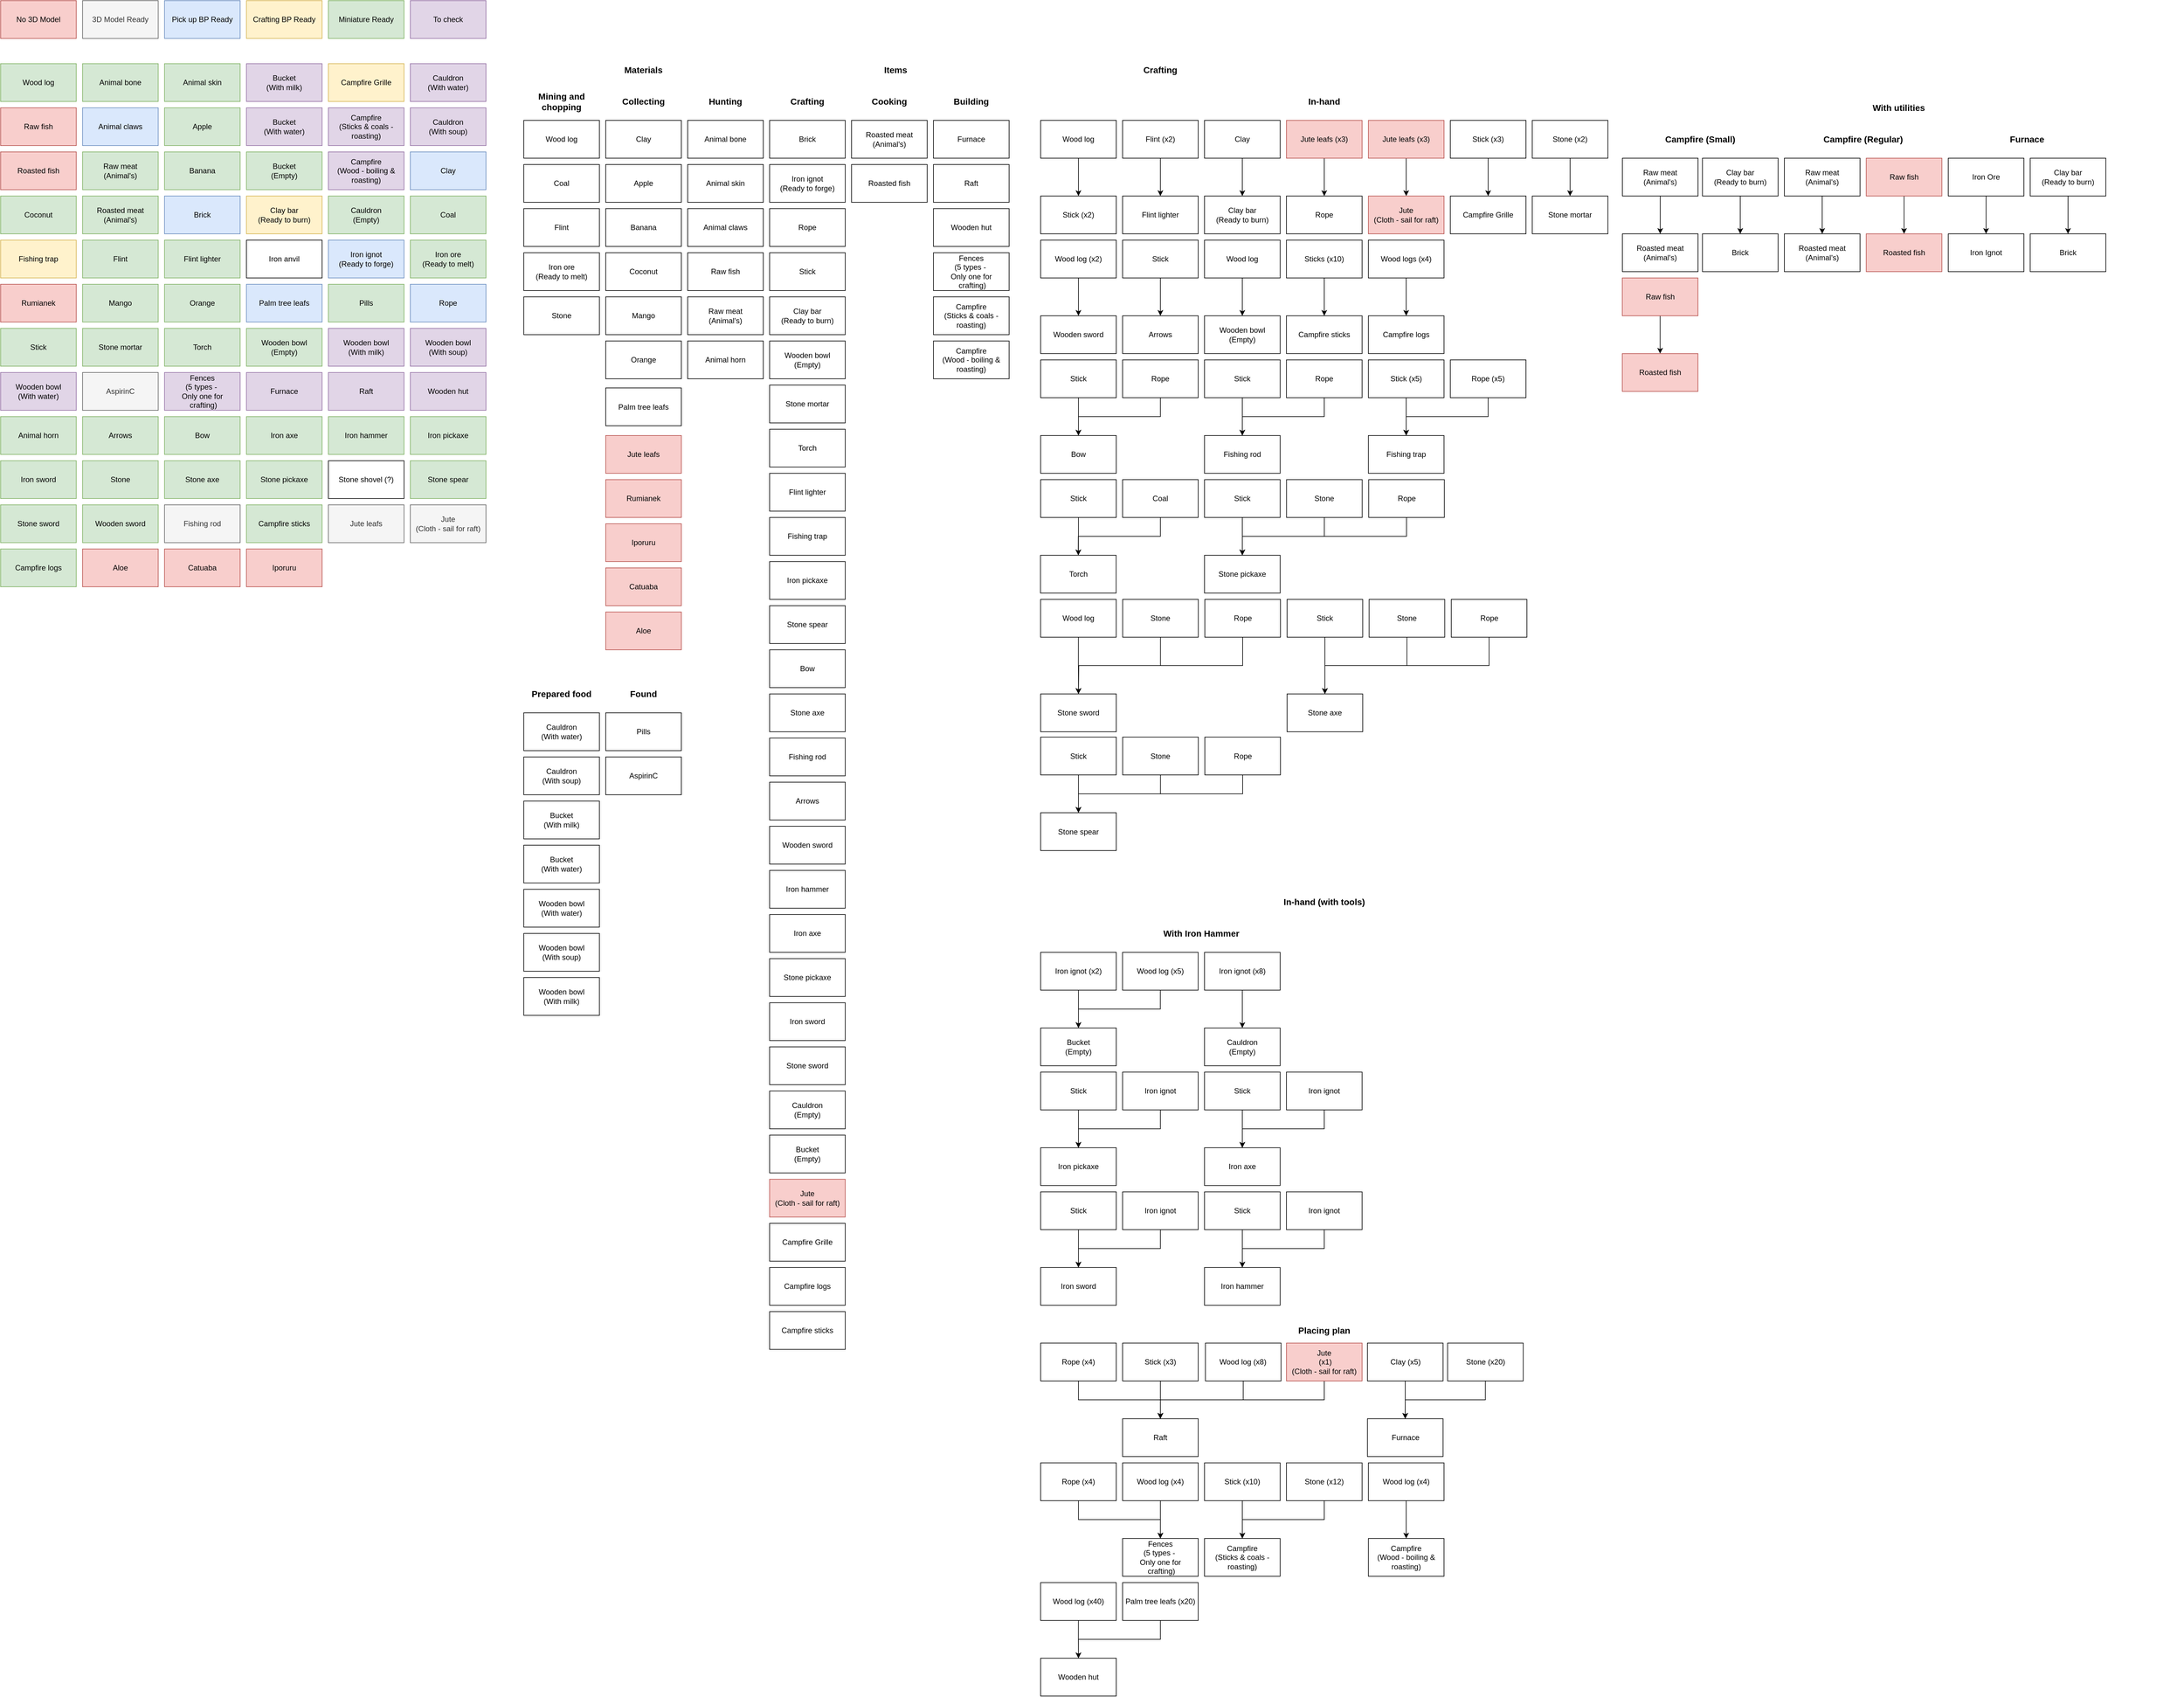 <mxfile version="10.6.3"><diagram id="lCh-DArqjuSLy6WcerM8" name="Ingame items"><mxGraphModel dx="1394" dy="1935" grid="1" gridSize="10" guides="1" tooltips="1" connect="1" arrows="1" fold="1" page="1" pageScale="1" pageWidth="827" pageHeight="1169" math="0" shadow="0"><root><mxCell id="0"/><mxCell id="1" parent="0"/><mxCell id="aYhYEtU6Faz3Jj8YWcbF-1" value="Wood log" style="rounded=0;whiteSpace=wrap;html=1;fillColor=#d5e8d4;strokeColor=#82b366;" parent="1" vertex="1"><mxGeometry x="10" y="10" width="120" height="60" as="geometry"/></mxCell><mxCell id="aYhYEtU6Faz3Jj8YWcbF-2" value="Raw fish&lt;br&gt;" style="rounded=0;whiteSpace=wrap;html=1;fillColor=#f8cecc;strokeColor=#b85450;" parent="1" vertex="1"><mxGeometry x="10" y="80" width="120" height="60" as="geometry"/></mxCell><mxCell id="aYhYEtU6Faz3Jj8YWcbF-3" value="Roasted fish&lt;br&gt;" style="rounded=0;whiteSpace=wrap;html=1;fillColor=#f8cecc;strokeColor=#b85450;" parent="1" vertex="1"><mxGeometry x="10" y="150" width="120" height="60" as="geometry"/></mxCell><mxCell id="aYhYEtU6Faz3Jj8YWcbF-4" value="Animal bone" style="rounded=0;whiteSpace=wrap;html=1;fillColor=#d5e8d4;strokeColor=#82b366;" parent="1" vertex="1"><mxGeometry x="140" y="10" width="120" height="60" as="geometry"/></mxCell><mxCell id="aYhYEtU6Faz3Jj8YWcbF-5" value="Animal claws" style="rounded=0;whiteSpace=wrap;html=1;fillColor=#dae8fc;strokeColor=#6c8ebf;" parent="1" vertex="1"><mxGeometry x="140" y="80" width="120" height="60" as="geometry"/></mxCell><mxCell id="aYhYEtU6Faz3Jj8YWcbF-6" value="Raw meat&lt;br&gt;(Animal's)&lt;br&gt;" style="rounded=0;whiteSpace=wrap;html=1;fillColor=#d5e8d4;strokeColor=#82b366;" parent="1" vertex="1"><mxGeometry x="140" y="150" width="120" height="60" as="geometry"/></mxCell><mxCell id="aYhYEtU6Faz3Jj8YWcbF-7" value="Roasted meat&lt;br&gt;(Animal's)&lt;br&gt;" style="rounded=0;whiteSpace=wrap;html=1;fillColor=#d5e8d4;strokeColor=#82b366;" parent="1" vertex="1"><mxGeometry x="140" y="220" width="120" height="60" as="geometry"/></mxCell><mxCell id="aYhYEtU6Faz3Jj8YWcbF-8" value="Animal skin" style="rounded=0;whiteSpace=wrap;html=1;fillColor=#d5e8d4;strokeColor=#82b366;" parent="1" vertex="1"><mxGeometry x="270" y="10" width="120" height="60" as="geometry"/></mxCell><mxCell id="aYhYEtU6Faz3Jj8YWcbF-9" value="Apple&lt;br&gt;" style="rounded=0;whiteSpace=wrap;html=1;fillColor=#d5e8d4;strokeColor=#82b366;" parent="1" vertex="1"><mxGeometry x="270" y="80" width="120" height="60" as="geometry"/></mxCell><mxCell id="aYhYEtU6Faz3Jj8YWcbF-10" value="Banana&lt;br&gt;" style="rounded=0;whiteSpace=wrap;html=1;fillColor=#d5e8d4;strokeColor=#82b366;" parent="1" vertex="1"><mxGeometry x="270" y="150" width="120" height="60" as="geometry"/></mxCell><mxCell id="aYhYEtU6Faz3Jj8YWcbF-11" value="Brick&lt;br&gt;" style="rounded=0;whiteSpace=wrap;html=1;fillColor=#dae8fc;strokeColor=#6c8ebf;" parent="1" vertex="1"><mxGeometry x="270" y="220" width="120" height="60" as="geometry"/></mxCell><mxCell id="aYhYEtU6Faz3Jj8YWcbF-12" value="Clay bar&lt;br&gt;(Ready to burn)&lt;br&gt;" style="rounded=0;whiteSpace=wrap;html=1;fillColor=#fff2cc;strokeColor=#d6b656;" parent="1" vertex="1"><mxGeometry x="400" y="220" width="120" height="60" as="geometry"/></mxCell><mxCell id="aYhYEtU6Faz3Jj8YWcbF-13" value="Bucket&lt;br&gt;(Empty)&lt;br&gt;" style="rounded=0;whiteSpace=wrap;html=1;fillColor=#d5e8d4;strokeColor=#82b366;" parent="1" vertex="1"><mxGeometry x="400" y="150" width="120" height="60" as="geometry"/></mxCell><mxCell id="aYhYEtU6Faz3Jj8YWcbF-14" value="Bucket&lt;br&gt;(With water)&lt;br&gt;" style="rounded=0;whiteSpace=wrap;html=1;fillColor=#e1d5e7;strokeColor=#9673a6;" parent="1" vertex="1"><mxGeometry x="400" y="80" width="120" height="60" as="geometry"/></mxCell><mxCell id="aYhYEtU6Faz3Jj8YWcbF-15" value="Bucket&lt;br&gt;(With milk)&lt;br&gt;" style="rounded=0;whiteSpace=wrap;html=1;fillColor=#e1d5e7;strokeColor=#9673a6;" parent="1" vertex="1"><mxGeometry x="400" y="10" width="120" height="60" as="geometry"/></mxCell><mxCell id="aYhYEtU6Faz3Jj8YWcbF-17" value="Campfire&lt;br&gt;(Sticks &amp;amp; coals - roasting)&lt;br&gt;" style="rounded=0;whiteSpace=wrap;html=1;fillColor=#e1d5e7;strokeColor=#9673a6;" parent="1" vertex="1"><mxGeometry x="530" y="80" width="120" height="60" as="geometry"/></mxCell><mxCell id="aYhYEtU6Faz3Jj8YWcbF-18" value="Campfire&lt;br&gt;(Wood - boiling &amp;amp; roasting)&lt;br&gt;" style="rounded=0;whiteSpace=wrap;html=1;fillColor=#e1d5e7;strokeColor=#9673a6;" parent="1" vertex="1"><mxGeometry x="530" y="150" width="120" height="60" as="geometry"/></mxCell><mxCell id="aYhYEtU6Faz3Jj8YWcbF-19" value="Cauldron&lt;br&gt;(Empty)&lt;br&gt;" style="rounded=0;whiteSpace=wrap;html=1;fillColor=#d5e8d4;strokeColor=#82b366;" parent="1" vertex="1"><mxGeometry x="530" y="220" width="120" height="60" as="geometry"/></mxCell><mxCell id="aYhYEtU6Faz3Jj8YWcbF-20" value="Cauldron&lt;br&gt;(With soup)&lt;br&gt;" style="rounded=0;whiteSpace=wrap;html=1;fillColor=#e1d5e7;strokeColor=#9673a6;" parent="1" vertex="1"><mxGeometry x="660" y="80" width="120" height="60" as="geometry"/></mxCell><mxCell id="aYhYEtU6Faz3Jj8YWcbF-21" value="Cauldron&lt;br&gt;(With water)&lt;br&gt;" style="rounded=0;whiteSpace=wrap;html=1;fillColor=#e1d5e7;strokeColor=#9673a6;" parent="1" vertex="1"><mxGeometry x="660" y="10" width="120" height="60" as="geometry"/></mxCell><mxCell id="aYhYEtU6Faz3Jj8YWcbF-22" value="Clay&lt;br&gt;" style="rounded=0;whiteSpace=wrap;html=1;fillColor=#dae8fc;strokeColor=#6c8ebf;" parent="1" vertex="1"><mxGeometry x="660" y="150" width="120" height="60" as="geometry"/></mxCell><mxCell id="aYhYEtU6Faz3Jj8YWcbF-23" value="Coal&lt;br&gt;" style="rounded=0;whiteSpace=wrap;html=1;fillColor=#d5e8d4;strokeColor=#82b366;" parent="1" vertex="1"><mxGeometry x="660" y="220" width="120" height="60" as="geometry"/></mxCell><mxCell id="aYhYEtU6Faz3Jj8YWcbF-24" value="Coconut&lt;br&gt;" style="rounded=0;whiteSpace=wrap;html=1;fillColor=#d5e8d4;strokeColor=#82b366;" parent="1" vertex="1"><mxGeometry x="10" y="220" width="120" height="60" as="geometry"/></mxCell><mxCell id="aYhYEtU6Faz3Jj8YWcbF-25" value="Fishing trap&lt;br&gt;" style="rounded=0;whiteSpace=wrap;html=1;fillColor=#fff2cc;strokeColor=#d6b656;" parent="1" vertex="1"><mxGeometry x="10" y="290" width="120" height="60" as="geometry"/></mxCell><mxCell id="aYhYEtU6Faz3Jj8YWcbF-26" value="Flint&lt;br&gt;" style="rounded=0;whiteSpace=wrap;html=1;fillColor=#d5e8d4;strokeColor=#82b366;" parent="1" vertex="1"><mxGeometry x="140" y="290" width="120" height="60" as="geometry"/></mxCell><mxCell id="aYhYEtU6Faz3Jj8YWcbF-27" value="Flint lighter&lt;br&gt;" style="rounded=0;whiteSpace=wrap;html=1;fillColor=#d5e8d4;strokeColor=#82b366;" parent="1" vertex="1"><mxGeometry x="270" y="290" width="120" height="60" as="geometry"/></mxCell><mxCell id="aYhYEtU6Faz3Jj8YWcbF-28" value="Iron anvil&lt;br&gt;" style="rounded=0;whiteSpace=wrap;html=1;" parent="1" vertex="1"><mxGeometry x="400" y="290" width="120" height="60" as="geometry"/></mxCell><mxCell id="aYhYEtU6Faz3Jj8YWcbF-29" value="Iron ignot&lt;br&gt;(Ready to forge)&lt;br&gt;" style="rounded=0;whiteSpace=wrap;html=1;fillColor=#dae8fc;strokeColor=#6c8ebf;" parent="1" vertex="1"><mxGeometry x="530" y="290" width="120" height="60" as="geometry"/></mxCell><mxCell id="aYhYEtU6Faz3Jj8YWcbF-30" value="Iron ore&lt;br&gt;(Ready to melt)&lt;br&gt;" style="rounded=0;whiteSpace=wrap;html=1;fillColor=#d5e8d4;strokeColor=#82b366;" parent="1" vertex="1"><mxGeometry x="660" y="290" width="120" height="60" as="geometry"/></mxCell><mxCell id="aYhYEtU6Faz3Jj8YWcbF-32" value="Mango&lt;br&gt;" style="rounded=0;whiteSpace=wrap;html=1;fillColor=#d5e8d4;strokeColor=#82b366;" parent="1" vertex="1"><mxGeometry x="140" y="360" width="120" height="60" as="geometry"/></mxCell><mxCell id="aYhYEtU6Faz3Jj8YWcbF-33" value="Orange&lt;br&gt;" style="rounded=0;whiteSpace=wrap;html=1;fillColor=#d5e8d4;strokeColor=#82b366;" parent="1" vertex="1"><mxGeometry x="270" y="360" width="120" height="60" as="geometry"/></mxCell><mxCell id="aYhYEtU6Faz3Jj8YWcbF-34" value="Palm tree leafs&lt;br&gt;" style="rounded=0;whiteSpace=wrap;html=1;fillColor=#dae8fc;strokeColor=#6c8ebf;" parent="1" vertex="1"><mxGeometry x="400" y="360" width="120" height="60" as="geometry"/></mxCell><mxCell id="aYhYEtU6Faz3Jj8YWcbF-35" value="Pills&lt;br&gt;" style="rounded=0;whiteSpace=wrap;html=1;fillColor=#d5e8d4;strokeColor=#82b366;" parent="1" vertex="1"><mxGeometry x="530" y="360" width="120" height="60" as="geometry"/></mxCell><mxCell id="aYhYEtU6Faz3Jj8YWcbF-36" value="Rope&lt;br&gt;" style="rounded=0;whiteSpace=wrap;html=1;fillColor=#dae8fc;strokeColor=#6c8ebf;" parent="1" vertex="1"><mxGeometry x="660" y="360" width="120" height="60" as="geometry"/></mxCell><mxCell id="aYhYEtU6Faz3Jj8YWcbF-37" value="Stick&lt;br&gt;" style="rounded=0;whiteSpace=wrap;html=1;fillColor=#d5e8d4;strokeColor=#82b366;" parent="1" vertex="1"><mxGeometry x="10" y="430" width="120" height="60" as="geometry"/></mxCell><mxCell id="aYhYEtU6Faz3Jj8YWcbF-38" value="Stone mortar&lt;br&gt;" style="rounded=0;whiteSpace=wrap;html=1;fillColor=#d5e8d4;strokeColor=#82b366;" parent="1" vertex="1"><mxGeometry x="140" y="430" width="120" height="60" as="geometry"/></mxCell><mxCell id="aYhYEtU6Faz3Jj8YWcbF-39" value="Torch&lt;br&gt;" style="rounded=0;whiteSpace=wrap;html=1;fillColor=#d5e8d4;strokeColor=#82b366;" parent="1" vertex="1"><mxGeometry x="270" y="430" width="120" height="60" as="geometry"/></mxCell><mxCell id="aYhYEtU6Faz3Jj8YWcbF-40" value="Wooden bowl&lt;br&gt;(Empty)&lt;br&gt;" style="rounded=0;whiteSpace=wrap;html=1;fillColor=#d5e8d4;strokeColor=#82b366;" parent="1" vertex="1"><mxGeometry x="400" y="430" width="120" height="60" as="geometry"/></mxCell><mxCell id="aYhYEtU6Faz3Jj8YWcbF-41" value="Wooden bowl&lt;br&gt;(With soup)&lt;br&gt;" style="rounded=0;whiteSpace=wrap;html=1;fillColor=#e1d5e7;strokeColor=#9673a6;" parent="1" vertex="1"><mxGeometry x="660" y="430" width="120" height="60" as="geometry"/></mxCell><mxCell id="aYhYEtU6Faz3Jj8YWcbF-42" value="Wooden bowl&lt;br&gt;(With milk)&lt;br&gt;" style="rounded=0;whiteSpace=wrap;html=1;fillColor=#e1d5e7;strokeColor=#9673a6;" parent="1" vertex="1"><mxGeometry x="530" y="430" width="120" height="60" as="geometry"/></mxCell><mxCell id="aYhYEtU6Faz3Jj8YWcbF-43" value="Wooden bowl&lt;br&gt;(With water)&lt;br&gt;" style="rounded=0;whiteSpace=wrap;html=1;fillColor=#e1d5e7;strokeColor=#9673a6;" parent="1" vertex="1"><mxGeometry x="10" y="500" width="120" height="60" as="geometry"/></mxCell><mxCell id="aYhYEtU6Faz3Jj8YWcbF-45" value="Fences&lt;br&gt;(5 types -&amp;nbsp;&lt;br&gt;Only one for&lt;br&gt;&amp;nbsp;crafting)&lt;br&gt;" style="rounded=0;whiteSpace=wrap;html=1;fillColor=#e1d5e7;strokeColor=#9673a6;" parent="1" vertex="1"><mxGeometry x="270" y="500" width="120" height="60" as="geometry"/></mxCell><mxCell id="aYhYEtU6Faz3Jj8YWcbF-46" value="Furnace&lt;br&gt;" style="rounded=0;whiteSpace=wrap;html=1;fillColor=#e1d5e7;strokeColor=#9673a6;" parent="1" vertex="1"><mxGeometry x="400" y="500" width="120" height="60" as="geometry"/></mxCell><mxCell id="aYhYEtU6Faz3Jj8YWcbF-47" value="Raft&lt;br&gt;" style="rounded=0;whiteSpace=wrap;html=1;fillColor=#e1d5e7;strokeColor=#9673a6;" parent="1" vertex="1"><mxGeometry x="530" y="500" width="120" height="60" as="geometry"/></mxCell><mxCell id="aYhYEtU6Faz3Jj8YWcbF-48" value="Wooden hut&lt;br&gt;" style="rounded=0;whiteSpace=wrap;html=1;fillColor=#e1d5e7;strokeColor=#9673a6;" parent="1" vertex="1"><mxGeometry x="660" y="500" width="120" height="60" as="geometry"/></mxCell><mxCell id="aYhYEtU6Faz3Jj8YWcbF-49" value="Animal horn&lt;br&gt;" style="rounded=0;whiteSpace=wrap;html=1;fillColor=#d5e8d4;strokeColor=#82b366;" parent="1" vertex="1"><mxGeometry x="10" y="570" width="120" height="60" as="geometry"/></mxCell><mxCell id="aYhYEtU6Faz3Jj8YWcbF-50" value="Arrows&lt;br&gt;" style="rounded=0;whiteSpace=wrap;html=1;fillColor=#d5e8d4;strokeColor=#82b366;" parent="1" vertex="1"><mxGeometry x="140" y="570" width="120" height="60" as="geometry"/></mxCell><mxCell id="aYhYEtU6Faz3Jj8YWcbF-51" value="Bow&lt;br&gt;" style="rounded=0;whiteSpace=wrap;html=1;fillColor=#d5e8d4;strokeColor=#82b366;" parent="1" vertex="1"><mxGeometry x="270" y="570" width="120" height="60" as="geometry"/></mxCell><mxCell id="aYhYEtU6Faz3Jj8YWcbF-52" value="Iron axe&lt;br&gt;" style="rounded=0;whiteSpace=wrap;html=1;fillColor=#d5e8d4;strokeColor=#82b366;" parent="1" vertex="1"><mxGeometry x="400" y="570" width="120" height="60" as="geometry"/></mxCell><mxCell id="aYhYEtU6Faz3Jj8YWcbF-53" value="Iron hammer&lt;br&gt;" style="rounded=0;whiteSpace=wrap;html=1;fillColor=#d5e8d4;strokeColor=#82b366;" parent="1" vertex="1"><mxGeometry x="530" y="570" width="120" height="60" as="geometry"/></mxCell><mxCell id="aYhYEtU6Faz3Jj8YWcbF-54" value="Iron pickaxe&lt;br&gt;" style="rounded=0;whiteSpace=wrap;html=1;fillColor=#d5e8d4;strokeColor=#82b366;" parent="1" vertex="1"><mxGeometry x="660" y="570" width="120" height="60" as="geometry"/></mxCell><mxCell id="aYhYEtU6Faz3Jj8YWcbF-55" value="Iron sword&lt;br&gt;" style="rounded=0;whiteSpace=wrap;html=1;fillColor=#d5e8d4;strokeColor=#82b366;" parent="1" vertex="1"><mxGeometry x="10" y="640" width="120" height="60" as="geometry"/></mxCell><mxCell id="aYhYEtU6Faz3Jj8YWcbF-56" value="Stone&lt;br&gt;" style="rounded=0;whiteSpace=wrap;html=1;fillColor=#d5e8d4;strokeColor=#82b366;" parent="1" vertex="1"><mxGeometry x="140" y="640" width="120" height="60" as="geometry"/></mxCell><mxCell id="aYhYEtU6Faz3Jj8YWcbF-57" value="Stone axe&lt;br&gt;" style="rounded=0;whiteSpace=wrap;html=1;fillColor=#d5e8d4;strokeColor=#82b366;" parent="1" vertex="1"><mxGeometry x="270" y="640" width="120" height="60" as="geometry"/></mxCell><mxCell id="aYhYEtU6Faz3Jj8YWcbF-58" value="Stone pickaxe&lt;br&gt;" style="rounded=0;whiteSpace=wrap;html=1;fillColor=#d5e8d4;strokeColor=#82b366;" parent="1" vertex="1"><mxGeometry x="400" y="640" width="120" height="60" as="geometry"/></mxCell><mxCell id="aYhYEtU6Faz3Jj8YWcbF-60" value="Stone shovel (?)&lt;br&gt;" style="rounded=0;whiteSpace=wrap;html=1;" parent="1" vertex="1"><mxGeometry x="530" y="640" width="120" height="60" as="geometry"/></mxCell><mxCell id="aYhYEtU6Faz3Jj8YWcbF-61" value="Stone spear&lt;br&gt;" style="rounded=0;whiteSpace=wrap;html=1;fillColor=#d5e8d4;strokeColor=#82b366;" parent="1" vertex="1"><mxGeometry x="660" y="640" width="120" height="60" as="geometry"/></mxCell><mxCell id="aYhYEtU6Faz3Jj8YWcbF-62" value="Stone sword&lt;br&gt;" style="rounded=0;whiteSpace=wrap;html=1;fillColor=#d5e8d4;strokeColor=#82b366;" parent="1" vertex="1"><mxGeometry x="10" y="710" width="120" height="60" as="geometry"/></mxCell><mxCell id="aYhYEtU6Faz3Jj8YWcbF-63" value="Wooden sword&lt;br&gt;" style="rounded=0;whiteSpace=wrap;html=1;fillColor=#d5e8d4;strokeColor=#82b366;" parent="1" vertex="1"><mxGeometry x="140" y="710" width="120" height="60" as="geometry"/></mxCell><mxCell id="aYhYEtU6Faz3Jj8YWcbF-64" value="Fishing rod&lt;br&gt;" style="rounded=0;whiteSpace=wrap;html=1;fillColor=#f5f5f5;strokeColor=#666666;fontColor=#333333;" parent="1" vertex="1"><mxGeometry x="270" y="710" width="120" height="60" as="geometry"/></mxCell><mxCell id="aYhYEtU6Faz3Jj8YWcbF-65" value="AspirinC&lt;br&gt;" style="rounded=0;whiteSpace=wrap;html=1;fillColor=#f5f5f5;strokeColor=#666666;fontColor=#333333;" parent="1" vertex="1"><mxGeometry x="140" y="500" width="120" height="60" as="geometry"/></mxCell><mxCell id="aYhYEtU6Faz3Jj8YWcbF-66" value="Materials" style="text;html=1;strokeColor=none;fillColor=none;align=center;verticalAlign=middle;whiteSpace=wrap;rounded=0;fontStyle=1;fontSize=14;" parent="1" vertex="1"><mxGeometry x="840" width="380" height="40" as="geometry"/></mxCell><mxCell id="aYhYEtU6Faz3Jj8YWcbF-67" value="Wood log" style="rounded=0;whiteSpace=wrap;html=1;" parent="1" vertex="1"><mxGeometry x="840" y="100" width="120" height="60" as="geometry"/></mxCell><mxCell id="aYhYEtU6Faz3Jj8YWcbF-68" value="Animal bone" style="rounded=0;whiteSpace=wrap;html=1;" parent="1" vertex="1"><mxGeometry x="1100" y="100" width="120" height="60" as="geometry"/></mxCell><mxCell id="aYhYEtU6Faz3Jj8YWcbF-69" value="Animal skin" style="rounded=0;whiteSpace=wrap;html=1;" parent="1" vertex="1"><mxGeometry x="1100" y="170" width="120" height="60" as="geometry"/></mxCell><mxCell id="aYhYEtU6Faz3Jj8YWcbF-70" value="Animal claws" style="rounded=0;whiteSpace=wrap;html=1;" parent="1" vertex="1"><mxGeometry x="1100" y="240" width="120" height="60" as="geometry"/></mxCell><mxCell id="aYhYEtU6Faz3Jj8YWcbF-71" value="Apple&lt;br&gt;" style="rounded=0;whiteSpace=wrap;html=1;" parent="1" vertex="1"><mxGeometry x="970" y="170" width="120" height="60" as="geometry"/></mxCell><mxCell id="aYhYEtU6Faz3Jj8YWcbF-72" value="Clay&lt;br&gt;" style="rounded=0;whiteSpace=wrap;html=1;" parent="1" vertex="1"><mxGeometry x="970" y="100" width="120" height="60" as="geometry"/></mxCell><mxCell id="aYhYEtU6Faz3Jj8YWcbF-73" value="Brick&lt;br&gt;" style="rounded=0;whiteSpace=wrap;html=1;" parent="1" vertex="1"><mxGeometry x="1230" y="100" width="120" height="60" as="geometry"/></mxCell><mxCell id="aYhYEtU6Faz3Jj8YWcbF-74" value="Coal&lt;br&gt;" style="rounded=0;whiteSpace=wrap;html=1;" parent="1" vertex="1"><mxGeometry x="840" y="170" width="120" height="60" as="geometry"/></mxCell><mxCell id="aYhYEtU6Faz3Jj8YWcbF-75" value="Flint&lt;br&gt;" style="rounded=0;whiteSpace=wrap;html=1;" parent="1" vertex="1"><mxGeometry x="840" y="240" width="120" height="60" as="geometry"/></mxCell><mxCell id="aYhYEtU6Faz3Jj8YWcbF-76" value="Iron ore&lt;br&gt;(Ready to melt)&lt;br&gt;" style="rounded=0;whiteSpace=wrap;html=1;" parent="1" vertex="1"><mxGeometry x="840" y="310" width="120" height="60" as="geometry"/></mxCell><mxCell id="aYhYEtU6Faz3Jj8YWcbF-77" value="Palm tree leafs&lt;br&gt;" style="rounded=0;whiteSpace=wrap;html=1;" parent="1" vertex="1"><mxGeometry x="970" y="524.5" width="120" height="60" as="geometry"/></mxCell><mxCell id="aYhYEtU6Faz3Jj8YWcbF-78" value="Mining and chopping" style="text;html=1;strokeColor=none;fillColor=none;align=center;verticalAlign=middle;whiteSpace=wrap;rounded=0;fontStyle=1;fontSize=14;" parent="1" vertex="1"><mxGeometry x="840" y="50" width="120" height="40" as="geometry"/></mxCell><mxCell id="aYhYEtU6Faz3Jj8YWcbF-79" value="Collecting" style="text;html=1;strokeColor=none;fillColor=none;align=center;verticalAlign=middle;whiteSpace=wrap;rounded=0;fontStyle=1;fontSize=14;" parent="1" vertex="1"><mxGeometry x="970" y="50" width="120" height="40" as="geometry"/></mxCell><mxCell id="aYhYEtU6Faz3Jj8YWcbF-80" value="Hunting" style="text;html=1;strokeColor=none;fillColor=none;align=center;verticalAlign=middle;whiteSpace=wrap;rounded=0;fontStyle=1;fontSize=14;" parent="1" vertex="1"><mxGeometry x="1100" y="50" width="120" height="40" as="geometry"/></mxCell><mxCell id="aYhYEtU6Faz3Jj8YWcbF-81" value="Banana&lt;br&gt;" style="rounded=0;whiteSpace=wrap;html=1;" parent="1" vertex="1"><mxGeometry x="970" y="240" width="120" height="60" as="geometry"/></mxCell><mxCell id="aYhYEtU6Faz3Jj8YWcbF-82" value="Raw fish&lt;br&gt;" style="rounded=0;whiteSpace=wrap;html=1;" parent="1" vertex="1"><mxGeometry x="1100" y="310" width="120" height="60" as="geometry"/></mxCell><mxCell id="aYhYEtU6Faz3Jj8YWcbF-83" value="Coconut&lt;br&gt;" style="rounded=0;whiteSpace=wrap;html=1;" parent="1" vertex="1"><mxGeometry x="970" y="310" width="120" height="60" as="geometry"/></mxCell><mxCell id="aYhYEtU6Faz3Jj8YWcbF-84" value="Mango&lt;br&gt;" style="rounded=0;whiteSpace=wrap;html=1;" parent="1" vertex="1"><mxGeometry x="970" y="380" width="120" height="60" as="geometry"/></mxCell><mxCell id="aYhYEtU6Faz3Jj8YWcbF-85" value="Orange&lt;br&gt;" style="rounded=0;whiteSpace=wrap;html=1;" parent="1" vertex="1"><mxGeometry x="970" y="450" width="120" height="60" as="geometry"/></mxCell><mxCell id="aYhYEtU6Faz3Jj8YWcbF-86" value="Stick&lt;br&gt;" style="rounded=0;whiteSpace=wrap;html=1;" parent="1" vertex="1"><mxGeometry x="1230" y="310" width="120" height="60" as="geometry"/></mxCell><mxCell id="aYhYEtU6Faz3Jj8YWcbF-87" value="Crafting" style="text;html=1;strokeColor=none;fillColor=none;align=center;verticalAlign=middle;whiteSpace=wrap;rounded=0;fontStyle=1;fontSize=14;" parent="1" vertex="1"><mxGeometry x="1230" y="50" width="120" height="40" as="geometry"/></mxCell><mxCell id="aYhYEtU6Faz3Jj8YWcbF-88" value="Iron ignot&lt;br&gt;(Ready to forge)&lt;br&gt;" style="rounded=0;whiteSpace=wrap;html=1;" parent="1" vertex="1"><mxGeometry x="1230" y="170" width="120" height="60" as="geometry"/></mxCell><mxCell id="aYhYEtU6Faz3Jj8YWcbF-89" value="Rope&lt;br&gt;" style="rounded=0;whiteSpace=wrap;html=1;" parent="1" vertex="1"><mxGeometry x="1230" y="240" width="120" height="60" as="geometry"/></mxCell><mxCell id="aYhYEtU6Faz3Jj8YWcbF-90" value="Items" style="text;html=1;strokeColor=none;fillColor=none;align=center;verticalAlign=middle;whiteSpace=wrap;rounded=0;fontStyle=1;fontSize=14;" parent="1" vertex="1"><mxGeometry x="1240" width="380" height="40" as="geometry"/></mxCell><mxCell id="aYhYEtU6Faz3Jj8YWcbF-91" value="Raw meat&lt;br&gt;(Animal's)&lt;br&gt;" style="rounded=0;whiteSpace=wrap;html=1;" parent="1" vertex="1"><mxGeometry x="1100" y="380" width="120" height="60" as="geometry"/></mxCell><mxCell id="aYhYEtU6Faz3Jj8YWcbF-92" value="Clay bar&lt;br&gt;(Ready to burn)&lt;br&gt;" style="rounded=0;whiteSpace=wrap;html=1;" parent="1" vertex="1"><mxGeometry x="1230" y="380" width="120" height="60" as="geometry"/></mxCell><mxCell id="aYhYEtU6Faz3Jj8YWcbF-93" value="Wooden bowl&lt;br&gt;(Empty)&lt;br&gt;" style="rounded=0;whiteSpace=wrap;html=1;" parent="1" vertex="1"><mxGeometry x="1230" y="450" width="120" height="60" as="geometry"/></mxCell><mxCell id="aYhYEtU6Faz3Jj8YWcbF-94" value="Torch&lt;br&gt;" style="rounded=0;whiteSpace=wrap;html=1;" parent="1" vertex="1"><mxGeometry x="1230" y="590" width="120" height="60" as="geometry"/></mxCell><mxCell id="aYhYEtU6Faz3Jj8YWcbF-95" value="Stone mortar&lt;br&gt;" style="rounded=0;whiteSpace=wrap;html=1;" parent="1" vertex="1"><mxGeometry x="1230" y="520" width="120" height="60" as="geometry"/></mxCell><mxCell id="aYhYEtU6Faz3Jj8YWcbF-96" value="Flint lighter&lt;br&gt;" style="rounded=0;whiteSpace=wrap;html=1;" parent="1" vertex="1"><mxGeometry x="1230" y="660" width="120" height="60" as="geometry"/></mxCell><mxCell id="aYhYEtU6Faz3Jj8YWcbF-97" value="Fishing trap&lt;br&gt;" style="rounded=0;whiteSpace=wrap;html=1;" parent="1" vertex="1"><mxGeometry x="1230" y="730" width="120" height="60" as="geometry"/></mxCell><mxCell id="aYhYEtU6Faz3Jj8YWcbF-98" value="Cooking" style="text;html=1;strokeColor=none;fillColor=none;align=center;verticalAlign=middle;whiteSpace=wrap;rounded=0;fontStyle=1;fontSize=14;" parent="1" vertex="1"><mxGeometry x="1360" y="50" width="120" height="40" as="geometry"/></mxCell><mxCell id="aYhYEtU6Faz3Jj8YWcbF-99" value="Roasted meat&lt;br&gt;(Animal's)&lt;br&gt;" style="rounded=0;whiteSpace=wrap;html=1;" parent="1" vertex="1"><mxGeometry x="1360" y="100" width="120" height="60" as="geometry"/></mxCell><mxCell id="aYhYEtU6Faz3Jj8YWcbF-100" value="Roasted fish&lt;br&gt;" style="rounded=0;whiteSpace=wrap;html=1;" parent="1" vertex="1"><mxGeometry x="1360" y="170" width="120" height="60" as="geometry"/></mxCell><mxCell id="aYhYEtU6Faz3Jj8YWcbF-101" value="Furnace&lt;br&gt;" style="rounded=0;whiteSpace=wrap;html=1;" parent="1" vertex="1"><mxGeometry x="1490" y="100" width="120" height="60" as="geometry"/></mxCell><mxCell id="aYhYEtU6Faz3Jj8YWcbF-102" value="Raft&lt;br&gt;" style="rounded=0;whiteSpace=wrap;html=1;" parent="1" vertex="1"><mxGeometry x="1490" y="170" width="120" height="60" as="geometry"/></mxCell><mxCell id="aYhYEtU6Faz3Jj8YWcbF-103" value="Wooden hut&lt;br&gt;" style="rounded=0;whiteSpace=wrap;html=1;" parent="1" vertex="1"><mxGeometry x="1490" y="240" width="120" height="60" as="geometry"/></mxCell><mxCell id="aYhYEtU6Faz3Jj8YWcbF-104" value="Animal horn&lt;br&gt;" style="rounded=0;whiteSpace=wrap;html=1;" parent="1" vertex="1"><mxGeometry x="1100" y="450" width="120" height="60" as="geometry"/></mxCell><mxCell id="aYhYEtU6Faz3Jj8YWcbF-105" value="Building" style="text;html=1;strokeColor=none;fillColor=none;align=center;verticalAlign=middle;whiteSpace=wrap;rounded=0;fontStyle=1;fontSize=14;" parent="1" vertex="1"><mxGeometry x="1490" y="50" width="120" height="40" as="geometry"/></mxCell><mxCell id="aYhYEtU6Faz3Jj8YWcbF-106" value="Fences&lt;br&gt;(5 types -&amp;nbsp;&lt;br&gt;Only one for&lt;br&gt;&amp;nbsp;crafting)&lt;br&gt;" style="rounded=0;whiteSpace=wrap;html=1;" parent="1" vertex="1"><mxGeometry x="1490" y="310" width="120" height="60" as="geometry"/></mxCell><mxCell id="aYhYEtU6Faz3Jj8YWcbF-107" value="Arrows&lt;br&gt;" style="rounded=0;whiteSpace=wrap;html=1;" parent="1" vertex="1"><mxGeometry x="1230" y="1150" width="120" height="60" as="geometry"/></mxCell><mxCell id="aYhYEtU6Faz3Jj8YWcbF-108" value="Bow&lt;br&gt;" style="rounded=0;whiteSpace=wrap;html=1;" parent="1" vertex="1"><mxGeometry x="1230" y="940" width="120" height="60" as="geometry"/></mxCell><mxCell id="aYhYEtU6Faz3Jj8YWcbF-109" value="Iron axe&lt;br&gt;" style="rounded=0;whiteSpace=wrap;html=1;" parent="1" vertex="1"><mxGeometry x="1230" y="1360" width="120" height="60" as="geometry"/></mxCell><mxCell id="aYhYEtU6Faz3Jj8YWcbF-110" value="Iron hammer&lt;br&gt;" style="rounded=0;whiteSpace=wrap;html=1;" parent="1" vertex="1"><mxGeometry x="1230" y="1290" width="120" height="60" as="geometry"/></mxCell><mxCell id="aYhYEtU6Faz3Jj8YWcbF-111" value="Iron pickaxe&lt;br&gt;" style="rounded=0;whiteSpace=wrap;html=1;" parent="1" vertex="1"><mxGeometry x="1230" y="800" width="120" height="60" as="geometry"/></mxCell><mxCell id="aYhYEtU6Faz3Jj8YWcbF-112" value="Stone spear&lt;br&gt;" style="rounded=0;whiteSpace=wrap;html=1;" parent="1" vertex="1"><mxGeometry x="1230" y="870" width="120" height="60" as="geometry"/></mxCell><mxCell id="aYhYEtU6Faz3Jj8YWcbF-113" value="Stone pickaxe&lt;br&gt;" style="rounded=0;whiteSpace=wrap;html=1;" parent="1" vertex="1"><mxGeometry x="1230" y="1430" width="120" height="60" as="geometry"/></mxCell><mxCell id="aYhYEtU6Faz3Jj8YWcbF-114" value="Stone axe&lt;br&gt;" style="rounded=0;whiteSpace=wrap;html=1;" parent="1" vertex="1"><mxGeometry x="1230" y="1010" width="120" height="60" as="geometry"/></mxCell><mxCell id="aYhYEtU6Faz3Jj8YWcbF-115" value="Stone&lt;br&gt;" style="rounded=0;whiteSpace=wrap;html=1;" parent="1" vertex="1"><mxGeometry x="840" y="380" width="120" height="60" as="geometry"/></mxCell><mxCell id="aYhYEtU6Faz3Jj8YWcbF-116" value="Iron sword&lt;br&gt;" style="rounded=0;whiteSpace=wrap;html=1;" parent="1" vertex="1"><mxGeometry x="1230" y="1500" width="120" height="60" as="geometry"/></mxCell><mxCell id="aYhYEtU6Faz3Jj8YWcbF-117" value="Stone sword&lt;br&gt;" style="rounded=0;whiteSpace=wrap;html=1;" parent="1" vertex="1"><mxGeometry x="1230" y="1570" width="120" height="60" as="geometry"/></mxCell><mxCell id="aYhYEtU6Faz3Jj8YWcbF-118" value="Wooden sword&lt;br&gt;" style="rounded=0;whiteSpace=wrap;html=1;" parent="1" vertex="1"><mxGeometry x="1230" y="1220" width="120" height="60" as="geometry"/></mxCell><mxCell id="aYhYEtU6Faz3Jj8YWcbF-119" value="Fishing rod&lt;br&gt;" style="rounded=0;whiteSpace=wrap;html=1;" parent="1" vertex="1"><mxGeometry x="1230" y="1080" width="120" height="60" as="geometry"/></mxCell><mxCell id="aYhYEtU6Faz3Jj8YWcbF-120" value="Cauldron&lt;br&gt;(Empty)&lt;br&gt;" style="rounded=0;whiteSpace=wrap;html=1;" parent="1" vertex="1"><mxGeometry x="1230" y="1640" width="120" height="60" as="geometry"/></mxCell><mxCell id="aYhYEtU6Faz3Jj8YWcbF-121" value="Bucket&lt;br&gt;(Empty)&lt;br&gt;" style="rounded=0;whiteSpace=wrap;html=1;" parent="1" vertex="1"><mxGeometry x="1230" y="1710" width="120" height="60" as="geometry"/></mxCell><mxCell id="aYhYEtU6Faz3Jj8YWcbF-122" value="Campfire&lt;br&gt;(Sticks &amp;amp; coals - roasting)&lt;br&gt;" style="rounded=0;whiteSpace=wrap;html=1;" parent="1" vertex="1"><mxGeometry x="1490" y="380" width="120" height="60" as="geometry"/></mxCell><mxCell id="aYhYEtU6Faz3Jj8YWcbF-123" value="Campfire&lt;br&gt;(Wood - boiling &amp;amp; roasting)&lt;br&gt;" style="rounded=0;whiteSpace=wrap;html=1;" parent="1" vertex="1"><mxGeometry x="1490" y="450" width="120" height="60" as="geometry"/></mxCell><mxCell id="aYhYEtU6Faz3Jj8YWcbF-124" value="Found" style="text;html=1;strokeColor=none;fillColor=none;align=center;verticalAlign=middle;whiteSpace=wrap;rounded=0;fontStyle=1;fontSize=14;" parent="1" vertex="1"><mxGeometry x="970" y="990" width="120" height="40" as="geometry"/></mxCell><mxCell id="aYhYEtU6Faz3Jj8YWcbF-125" value="Pills&lt;br&gt;" style="rounded=0;whiteSpace=wrap;html=1;" parent="1" vertex="1"><mxGeometry x="970" y="1040" width="120" height="60" as="geometry"/></mxCell><mxCell id="aYhYEtU6Faz3Jj8YWcbF-126" value="AspirinC&lt;br&gt;" style="rounded=0;whiteSpace=wrap;html=1;" parent="1" vertex="1"><mxGeometry x="970" y="1110" width="120" height="60" as="geometry"/></mxCell><mxCell id="aYhYEtU6Faz3Jj8YWcbF-127" value="Crafting&lt;br&gt;" style="text;html=1;strokeColor=none;fillColor=none;align=center;verticalAlign=middle;whiteSpace=wrap;rounded=0;fontStyle=1;fontSize=14;" parent="1" vertex="1"><mxGeometry x="1660" width="380" height="40" as="geometry"/></mxCell><mxCell id="aYhYEtU6Faz3Jj8YWcbF-130" style="edgeStyle=orthogonalEdgeStyle;rounded=0;orthogonalLoop=1;jettySize=auto;html=1;exitX=0.5;exitY=1;exitDx=0;exitDy=0;entryX=0.5;entryY=0;entryDx=0;entryDy=0;fontSize=14;" parent="1" source="aYhYEtU6Faz3Jj8YWcbF-128" target="aYhYEtU6Faz3Jj8YWcbF-129" edge="1"><mxGeometry relative="1" as="geometry"/></mxCell><mxCell id="aYhYEtU6Faz3Jj8YWcbF-128" value="Wood log" style="rounded=0;whiteSpace=wrap;html=1;" parent="1" vertex="1"><mxGeometry x="1660" y="100" width="120" height="60" as="geometry"/></mxCell><mxCell id="aYhYEtU6Faz3Jj8YWcbF-129" value="Stick (x2)&lt;br&gt;" style="rounded=0;whiteSpace=wrap;html=1;" parent="1" vertex="1"><mxGeometry x="1660" y="220" width="120" height="60" as="geometry"/></mxCell><mxCell id="aYhYEtU6Faz3Jj8YWcbF-133" style="edgeStyle=orthogonalEdgeStyle;rounded=0;orthogonalLoop=1;jettySize=auto;html=1;exitX=0.5;exitY=1;exitDx=0;exitDy=0;entryX=0.5;entryY=0;entryDx=0;entryDy=0;fontSize=14;" parent="1" source="aYhYEtU6Faz3Jj8YWcbF-131" target="aYhYEtU6Faz3Jj8YWcbF-132" edge="1"><mxGeometry relative="1" as="geometry"/></mxCell><mxCell id="aYhYEtU6Faz3Jj8YWcbF-131" value="Flint (x2)&lt;br&gt;" style="rounded=0;whiteSpace=wrap;html=1;" parent="1" vertex="1"><mxGeometry x="1790" y="100" width="120" height="60" as="geometry"/></mxCell><mxCell id="aYhYEtU6Faz3Jj8YWcbF-132" value="Flint lighter&lt;br&gt;" style="rounded=0;whiteSpace=wrap;html=1;" parent="1" vertex="1"><mxGeometry x="1790" y="220" width="120" height="60" as="geometry"/></mxCell><mxCell id="aYhYEtU6Faz3Jj8YWcbF-139" style="edgeStyle=orthogonalEdgeStyle;rounded=0;orthogonalLoop=1;jettySize=auto;html=1;exitX=0.5;exitY=1;exitDx=0;exitDy=0;entryX=0.5;entryY=0;entryDx=0;entryDy=0;fontSize=14;" parent="1" source="aYhYEtU6Faz3Jj8YWcbF-137" target="aYhYEtU6Faz3Jj8YWcbF-138" edge="1"><mxGeometry relative="1" as="geometry"/></mxCell><mxCell id="aYhYEtU6Faz3Jj8YWcbF-137" value="Clay&lt;br&gt;" style="rounded=0;whiteSpace=wrap;html=1;" parent="1" vertex="1"><mxGeometry x="1920" y="100" width="120" height="60" as="geometry"/></mxCell><mxCell id="aYhYEtU6Faz3Jj8YWcbF-138" value="Clay bar&lt;br&gt;(Ready to burn)&lt;br&gt;" style="rounded=0;whiteSpace=wrap;html=1;" parent="1" vertex="1"><mxGeometry x="1920" y="220" width="120" height="60" as="geometry"/></mxCell><mxCell id="aYhYEtU6Faz3Jj8YWcbF-140" value="In-hand" style="text;html=1;strokeColor=none;fillColor=none;align=center;verticalAlign=middle;whiteSpace=wrap;rounded=0;fontStyle=1;fontSize=14;" parent="1" vertex="1"><mxGeometry x="1660" y="50" width="900" height="40" as="geometry"/></mxCell><mxCell id="aYhYEtU6Faz3Jj8YWcbF-141" value="Jute leafs&lt;br&gt;" style="rounded=0;whiteSpace=wrap;html=1;fillColor=#f5f5f5;strokeColor=#666666;fontColor=#333333;" parent="1" vertex="1"><mxGeometry x="530" y="710" width="120" height="60" as="geometry"/></mxCell><mxCell id="aYhYEtU6Faz3Jj8YWcbF-142" value="Jute leafs&lt;br&gt;" style="rounded=0;whiteSpace=wrap;html=1;fillColor=#f8cecc;strokeColor=#b85450;" parent="1" vertex="1"><mxGeometry x="970" y="600" width="120" height="60" as="geometry"/></mxCell><mxCell id="aYhYEtU6Faz3Jj8YWcbF-145" style="edgeStyle=orthogonalEdgeStyle;rounded=0;orthogonalLoop=1;jettySize=auto;html=1;exitX=0.5;exitY=1;exitDx=0;exitDy=0;entryX=0.5;entryY=0;entryDx=0;entryDy=0;fontSize=14;" parent="1" source="aYhYEtU6Faz3Jj8YWcbF-143" target="aYhYEtU6Faz3Jj8YWcbF-144" edge="1"><mxGeometry relative="1" as="geometry"/></mxCell><mxCell id="aYhYEtU6Faz3Jj8YWcbF-143" value="Jute leafs (x3)&lt;br&gt;" style="rounded=0;whiteSpace=wrap;html=1;fillColor=#f8cecc;strokeColor=#b85450;" parent="1" vertex="1"><mxGeometry x="2050" y="100" width="120" height="60" as="geometry"/></mxCell><mxCell id="aYhYEtU6Faz3Jj8YWcbF-144" value="Rope&lt;br&gt;" style="rounded=0;whiteSpace=wrap;html=1;" parent="1" vertex="1"><mxGeometry x="2050" y="220" width="120" height="60" as="geometry"/></mxCell><mxCell id="aYhYEtU6Faz3Jj8YWcbF-150" style="edgeStyle=orthogonalEdgeStyle;rounded=0;orthogonalLoop=1;jettySize=auto;html=1;exitX=0.5;exitY=1;exitDx=0;exitDy=0;entryX=0.5;entryY=0;entryDx=0;entryDy=0;fontSize=14;" parent="1" source="aYhYEtU6Faz3Jj8YWcbF-146" target="aYhYEtU6Faz3Jj8YWcbF-149" edge="1"><mxGeometry relative="1" as="geometry"/></mxCell><mxCell id="aYhYEtU6Faz3Jj8YWcbF-146" value="Jute leafs (x3)&lt;br&gt;" style="rounded=0;whiteSpace=wrap;html=1;fillColor=#f8cecc;strokeColor=#b85450;" parent="1" vertex="1"><mxGeometry x="2180" y="100" width="120" height="60" as="geometry"/></mxCell><mxCell id="aYhYEtU6Faz3Jj8YWcbF-147" value="Jute&lt;br&gt;(Cloth - sail for raft)&lt;br&gt;" style="rounded=0;whiteSpace=wrap;html=1;fillColor=#f5f5f5;strokeColor=#666666;fontColor=#333333;" parent="1" vertex="1"><mxGeometry x="660" y="710" width="120" height="60" as="geometry"/></mxCell><mxCell id="aYhYEtU6Faz3Jj8YWcbF-148" value="Jute&lt;br&gt;(Cloth - sail for raft)&lt;br&gt;" style="rounded=0;whiteSpace=wrap;html=1;fillColor=#f8cecc;strokeColor=#b85450;" parent="1" vertex="1"><mxGeometry x="1230" y="1780" width="120" height="60" as="geometry"/></mxCell><mxCell id="aYhYEtU6Faz3Jj8YWcbF-149" value="Jute&lt;br&gt;(Cloth - sail for raft)&lt;br&gt;" style="rounded=0;whiteSpace=wrap;html=1;fillColor=#f8cecc;strokeColor=#b85450;" parent="1" vertex="1"><mxGeometry x="2180" y="220" width="120" height="60" as="geometry"/></mxCell><mxCell id="aYhYEtU6Faz3Jj8YWcbF-158" style="edgeStyle=orthogonalEdgeStyle;rounded=0;orthogonalLoop=1;jettySize=auto;html=1;exitX=0.5;exitY=1;exitDx=0;exitDy=0;entryX=0.5;entryY=0;entryDx=0;entryDy=0;fontSize=14;" parent="1" source="aYhYEtU6Faz3Jj8YWcbF-151" target="aYhYEtU6Faz3Jj8YWcbF-153" edge="1"><mxGeometry relative="1" as="geometry"/></mxCell><mxCell id="aYhYEtU6Faz3Jj8YWcbF-151" value="Stone (x12)&lt;br&gt;" style="rounded=0;whiteSpace=wrap;html=1;" parent="1" vertex="1"><mxGeometry x="2050" y="2230" width="120" height="60" as="geometry"/></mxCell><mxCell id="aYhYEtU6Faz3Jj8YWcbF-155" style="edgeStyle=orthogonalEdgeStyle;rounded=0;orthogonalLoop=1;jettySize=auto;html=1;exitX=0.5;exitY=1;exitDx=0;exitDy=0;entryX=0.5;entryY=0;entryDx=0;entryDy=0;fontSize=14;" parent="1" source="aYhYEtU6Faz3Jj8YWcbF-152" target="aYhYEtU6Faz3Jj8YWcbF-154" edge="1"><mxGeometry relative="1" as="geometry"/></mxCell><mxCell id="aYhYEtU6Faz3Jj8YWcbF-152" value="Wood log (x4)" style="rounded=0;whiteSpace=wrap;html=1;" parent="1" vertex="1"><mxGeometry x="2180" y="2230" width="120" height="60" as="geometry"/></mxCell><mxCell id="aYhYEtU6Faz3Jj8YWcbF-153" value="Campfire&lt;br&gt;(Sticks &amp;amp; coals - roasting)&lt;br&gt;" style="rounded=0;whiteSpace=wrap;html=1;" parent="1" vertex="1"><mxGeometry x="1920" y="2350" width="120" height="60" as="geometry"/></mxCell><mxCell id="aYhYEtU6Faz3Jj8YWcbF-154" value="Campfire&lt;br&gt;(Wood - boiling &amp;amp; roasting)&lt;br&gt;" style="rounded=0;whiteSpace=wrap;html=1;" parent="1" vertex="1"><mxGeometry x="2180" y="2350" width="120" height="60" as="geometry"/></mxCell><mxCell id="aYhYEtU6Faz3Jj8YWcbF-159" style="edgeStyle=orthogonalEdgeStyle;rounded=0;orthogonalLoop=1;jettySize=auto;html=1;exitX=0.5;exitY=1;exitDx=0;exitDy=0;entryX=0.5;entryY=0;entryDx=0;entryDy=0;fontSize=14;" parent="1" source="aYhYEtU6Faz3Jj8YWcbF-157" target="aYhYEtU6Faz3Jj8YWcbF-153" edge="1"><mxGeometry relative="1" as="geometry"/></mxCell><mxCell id="aYhYEtU6Faz3Jj8YWcbF-157" value="Stick&amp;nbsp;(x10)&lt;br&gt;" style="rounded=0;whiteSpace=wrap;html=1;" parent="1" vertex="1"><mxGeometry x="1920" y="2230" width="120" height="60" as="geometry"/></mxCell><mxCell id="aYhYEtU6Faz3Jj8YWcbF-160" value="Campfire Grille&lt;br&gt;" style="rounded=0;whiteSpace=wrap;html=1;fillColor=#fff2cc;strokeColor=#d6b656;" parent="1" vertex="1"><mxGeometry x="530" y="10" width="120" height="60" as="geometry"/></mxCell><mxCell id="aYhYEtU6Faz3Jj8YWcbF-161" value="Campfire Grille&lt;br&gt;" style="rounded=0;whiteSpace=wrap;html=1;" parent="1" vertex="1"><mxGeometry x="1230" y="1850" width="120" height="60" as="geometry"/></mxCell><mxCell id="aYhYEtU6Faz3Jj8YWcbF-162" value="Fences&lt;br&gt;(5 types -&amp;nbsp;&lt;br&gt;Only one for&lt;br&gt;&amp;nbsp;crafting)&lt;br&gt;" style="rounded=0;whiteSpace=wrap;html=1;" parent="1" vertex="1"><mxGeometry x="1790" y="2350" width="120" height="60" as="geometry"/></mxCell><mxCell id="aYhYEtU6Faz3Jj8YWcbF-165" style="edgeStyle=orthogonalEdgeStyle;rounded=0;orthogonalLoop=1;jettySize=auto;html=1;exitX=0.5;exitY=1;exitDx=0;exitDy=0;entryX=0.5;entryY=0;entryDx=0;entryDy=0;fontSize=14;" parent="1" source="aYhYEtU6Faz3Jj8YWcbF-163" target="aYhYEtU6Faz3Jj8YWcbF-162" edge="1"><mxGeometry relative="1" as="geometry"/></mxCell><mxCell id="aYhYEtU6Faz3Jj8YWcbF-163" value="Wood log (x4)" style="rounded=0;whiteSpace=wrap;html=1;" parent="1" vertex="1"><mxGeometry x="1790" y="2230" width="120" height="60" as="geometry"/></mxCell><mxCell id="aYhYEtU6Faz3Jj8YWcbF-166" style="edgeStyle=orthogonalEdgeStyle;rounded=0;orthogonalLoop=1;jettySize=auto;html=1;exitX=0.5;exitY=1;exitDx=0;exitDy=0;entryX=0.5;entryY=0;entryDx=0;entryDy=0;fontSize=14;" parent="1" source="aYhYEtU6Faz3Jj8YWcbF-164" target="aYhYEtU6Faz3Jj8YWcbF-162" edge="1"><mxGeometry relative="1" as="geometry"/></mxCell><mxCell id="aYhYEtU6Faz3Jj8YWcbF-164" value="Rope (x4)&lt;br&gt;" style="rounded=0;whiteSpace=wrap;html=1;" parent="1" vertex="1"><mxGeometry x="1660" y="2230" width="120" height="60" as="geometry"/></mxCell><mxCell id="aYhYEtU6Faz3Jj8YWcbF-167" value="Campfire Grille&lt;br&gt;" style="rounded=0;whiteSpace=wrap;html=1;" parent="1" vertex="1"><mxGeometry x="2310" y="220" width="120" height="60" as="geometry"/></mxCell><mxCell id="aYhYEtU6Faz3Jj8YWcbF-169" style="edgeStyle=orthogonalEdgeStyle;rounded=0;orthogonalLoop=1;jettySize=auto;html=1;exitX=0.5;exitY=1;exitDx=0;exitDy=0;entryX=0.5;entryY=0;entryDx=0;entryDy=0;fontSize=14;" parent="1" source="aYhYEtU6Faz3Jj8YWcbF-168" target="aYhYEtU6Faz3Jj8YWcbF-167" edge="1"><mxGeometry relative="1" as="geometry"/></mxCell><mxCell id="aYhYEtU6Faz3Jj8YWcbF-168" value="Stick (x3)&lt;br&gt;" style="rounded=0;whiteSpace=wrap;html=1;" parent="1" vertex="1"><mxGeometry x="2310" y="100" width="120" height="60" as="geometry"/></mxCell><mxCell id="aYhYEtU6Faz3Jj8YWcbF-170" value="Furnace&lt;br&gt;" style="rounded=0;whiteSpace=wrap;html=1;" parent="1" vertex="1"><mxGeometry x="2178.5" y="2160" width="120" height="60" as="geometry"/></mxCell><mxCell id="aYhYEtU6Faz3Jj8YWcbF-174" style="edgeStyle=orthogonalEdgeStyle;rounded=0;orthogonalLoop=1;jettySize=auto;html=1;exitX=0.5;exitY=1;exitDx=0;exitDy=0;fontSize=14;" parent="1" source="aYhYEtU6Faz3Jj8YWcbF-171" edge="1"><mxGeometry relative="1" as="geometry"><mxPoint x="2238.357" y="2160" as="targetPoint"/></mxGeometry></mxCell><mxCell id="aYhYEtU6Faz3Jj8YWcbF-171" value="Clay (x5)&lt;br&gt;" style="rounded=0;whiteSpace=wrap;html=1;" parent="1" vertex="1"><mxGeometry x="2178.5" y="2040" width="120" height="60" as="geometry"/></mxCell><mxCell id="aYhYEtU6Faz3Jj8YWcbF-173" style="edgeStyle=orthogonalEdgeStyle;rounded=0;orthogonalLoop=1;jettySize=auto;html=1;exitX=0.5;exitY=1;exitDx=0;exitDy=0;entryX=0.5;entryY=0;entryDx=0;entryDy=0;fontSize=14;" parent="1" source="aYhYEtU6Faz3Jj8YWcbF-172" target="aYhYEtU6Faz3Jj8YWcbF-170" edge="1"><mxGeometry relative="1" as="geometry"/></mxCell><mxCell id="aYhYEtU6Faz3Jj8YWcbF-172" value="Stone (x20)&lt;br&gt;" style="rounded=0;whiteSpace=wrap;html=1;" parent="1" vertex="1"><mxGeometry x="2305.643" y="2040" width="120" height="60" as="geometry"/></mxCell><mxCell id="aYhYEtU6Faz3Jj8YWcbF-176" value="Wooden hut&lt;br&gt;" style="rounded=0;whiteSpace=wrap;html=1;" parent="1" vertex="1"><mxGeometry x="1660" y="2540" width="120" height="60" as="geometry"/></mxCell><mxCell id="aYhYEtU6Faz3Jj8YWcbF-177" value="Raft&lt;br&gt;" style="rounded=0;whiteSpace=wrap;html=1;" parent="1" vertex="1"><mxGeometry x="1790" y="2160" width="120" height="60" as="geometry"/></mxCell><mxCell id="aYhYEtU6Faz3Jj8YWcbF-190" style="edgeStyle=orthogonalEdgeStyle;rounded=0;orthogonalLoop=1;jettySize=auto;html=1;exitX=0.5;exitY=1;exitDx=0;exitDy=0;entryX=0.5;entryY=0;entryDx=0;entryDy=0;fontSize=14;" parent="1" source="aYhYEtU6Faz3Jj8YWcbF-178" target="aYhYEtU6Faz3Jj8YWcbF-176" edge="1"><mxGeometry relative="1" as="geometry"/></mxCell><mxCell id="aYhYEtU6Faz3Jj8YWcbF-178" value="Palm tree leafs (x20)&lt;br&gt;" style="rounded=0;whiteSpace=wrap;html=1;" parent="1" vertex="1"><mxGeometry x="1790" y="2420" width="120" height="60" as="geometry"/></mxCell><mxCell id="aYhYEtU6Faz3Jj8YWcbF-183" style="edgeStyle=orthogonalEdgeStyle;rounded=0;orthogonalLoop=1;jettySize=auto;html=1;exitX=0.5;exitY=1;exitDx=0;exitDy=0;entryX=0.5;entryY=0;entryDx=0;entryDy=0;fontSize=14;" parent="1" source="aYhYEtU6Faz3Jj8YWcbF-179" target="aYhYEtU6Faz3Jj8YWcbF-177" edge="1"><mxGeometry relative="1" as="geometry"/></mxCell><mxCell id="aYhYEtU6Faz3Jj8YWcbF-179" value="Rope (x4)&lt;br&gt;" style="rounded=0;whiteSpace=wrap;html=1;" parent="1" vertex="1"><mxGeometry x="1660" y="2040" width="120" height="60" as="geometry"/></mxCell><mxCell id="aYhYEtU6Faz3Jj8YWcbF-186" style="edgeStyle=orthogonalEdgeStyle;rounded=0;orthogonalLoop=1;jettySize=auto;html=1;exitX=0.5;exitY=1;exitDx=0;exitDy=0;entryX=0.5;entryY=0;entryDx=0;entryDy=0;fontSize=14;" parent="1" source="aYhYEtU6Faz3Jj8YWcbF-180" target="aYhYEtU6Faz3Jj8YWcbF-177" edge="1"><mxGeometry relative="1" as="geometry"/></mxCell><mxCell id="aYhYEtU6Faz3Jj8YWcbF-180" value="Jute&lt;br&gt;&amp;nbsp;(x1) &lt;br&gt;(Cloth - sail for raft)&lt;br&gt;" style="rounded=0;whiteSpace=wrap;html=1;fillColor=#f8cecc;strokeColor=#b85450;" parent="1" vertex="1"><mxGeometry x="2050" y="2040" width="120" height="60" as="geometry"/></mxCell><mxCell id="aYhYEtU6Faz3Jj8YWcbF-184" style="edgeStyle=orthogonalEdgeStyle;rounded=0;orthogonalLoop=1;jettySize=auto;html=1;exitX=0.5;exitY=1;exitDx=0;exitDy=0;fontSize=14;" parent="1" source="aYhYEtU6Faz3Jj8YWcbF-181" edge="1"><mxGeometry relative="1" as="geometry"><mxPoint x="1850" y="2160" as="targetPoint"/></mxGeometry></mxCell><mxCell id="aYhYEtU6Faz3Jj8YWcbF-181" value="Stick (x3)&lt;br&gt;" style="rounded=0;whiteSpace=wrap;html=1;" parent="1" vertex="1"><mxGeometry x="1790" y="2040" width="120" height="60" as="geometry"/></mxCell><mxCell id="aYhYEtU6Faz3Jj8YWcbF-185" style="edgeStyle=orthogonalEdgeStyle;rounded=0;orthogonalLoop=1;jettySize=auto;html=1;exitX=0.5;exitY=1;exitDx=0;exitDy=0;entryX=0.5;entryY=0;entryDx=0;entryDy=0;fontSize=14;" parent="1" source="aYhYEtU6Faz3Jj8YWcbF-182" target="aYhYEtU6Faz3Jj8YWcbF-177" edge="1"><mxGeometry relative="1" as="geometry"/></mxCell><mxCell id="aYhYEtU6Faz3Jj8YWcbF-182" value="Wood log (x8)" style="rounded=0;whiteSpace=wrap;html=1;" parent="1" vertex="1"><mxGeometry x="1921.429" y="2040" width="120" height="60" as="geometry"/></mxCell><mxCell id="aYhYEtU6Faz3Jj8YWcbF-189" style="edgeStyle=orthogonalEdgeStyle;rounded=0;orthogonalLoop=1;jettySize=auto;html=1;exitX=0.5;exitY=1;exitDx=0;exitDy=0;entryX=0.5;entryY=0;entryDx=0;entryDy=0;fontSize=14;" parent="1" source="aYhYEtU6Faz3Jj8YWcbF-187" target="aYhYEtU6Faz3Jj8YWcbF-176" edge="1"><mxGeometry relative="1" as="geometry"/></mxCell><mxCell id="aYhYEtU6Faz3Jj8YWcbF-187" value="Wood log (x40)" style="rounded=0;whiteSpace=wrap;html=1;" parent="1" vertex="1"><mxGeometry x="1659.929" y="2420" width="120" height="60" as="geometry"/></mxCell><mxCell id="aYhYEtU6Faz3Jj8YWcbF-191" value="Bucket&lt;br&gt;(Empty)&lt;br&gt;" style="rounded=0;whiteSpace=wrap;html=1;" parent="1" vertex="1"><mxGeometry x="1660" y="1540" width="120" height="60" as="geometry"/></mxCell><mxCell id="aYhYEtU6Faz3Jj8YWcbF-194" style="edgeStyle=orthogonalEdgeStyle;rounded=0;orthogonalLoop=1;jettySize=auto;html=1;exitX=0.5;exitY=1;exitDx=0;exitDy=0;entryX=0.5;entryY=0;entryDx=0;entryDy=0;fontSize=14;" parent="1" source="aYhYEtU6Faz3Jj8YWcbF-192" target="aYhYEtU6Faz3Jj8YWcbF-191" edge="1"><mxGeometry relative="1" as="geometry"/></mxCell><mxCell id="aYhYEtU6Faz3Jj8YWcbF-192" value="Iron ignot (x2)&lt;br&gt;" style="rounded=0;whiteSpace=wrap;html=1;" parent="1" vertex="1"><mxGeometry x="1660" y="1420" width="120" height="60" as="geometry"/></mxCell><mxCell id="aYhYEtU6Faz3Jj8YWcbF-195" style="edgeStyle=orthogonalEdgeStyle;rounded=0;orthogonalLoop=1;jettySize=auto;html=1;exitX=0.5;exitY=1;exitDx=0;exitDy=0;entryX=0.5;entryY=0;entryDx=0;entryDy=0;fontSize=14;" parent="1" source="aYhYEtU6Faz3Jj8YWcbF-193" target="aYhYEtU6Faz3Jj8YWcbF-191" edge="1"><mxGeometry relative="1" as="geometry"/></mxCell><mxCell id="aYhYEtU6Faz3Jj8YWcbF-193" value="Wood log (x5)" style="rounded=0;whiteSpace=wrap;html=1;" parent="1" vertex="1"><mxGeometry x="1789.929" y="1420" width="120" height="60" as="geometry"/></mxCell><mxCell id="aYhYEtU6Faz3Jj8YWcbF-199" value="Stone sword&lt;br&gt;" style="rounded=0;whiteSpace=wrap;html=1;" parent="1" vertex="1"><mxGeometry x="1660" y="1010" width="120" height="60" as="geometry"/></mxCell><mxCell id="aYhYEtU6Faz3Jj8YWcbF-200" value="Iron sword&lt;br&gt;" style="rounded=0;whiteSpace=wrap;html=1;" parent="1" vertex="1"><mxGeometry x="1660" y="1920" width="120" height="60" as="geometry"/></mxCell><mxCell id="aYhYEtU6Faz3Jj8YWcbF-204" style="edgeStyle=orthogonalEdgeStyle;rounded=0;orthogonalLoop=1;jettySize=auto;html=1;exitX=0.5;exitY=1;exitDx=0;exitDy=0;entryX=0.5;entryY=0;entryDx=0;entryDy=0;fontSize=14;" parent="1" source="aYhYEtU6Faz3Jj8YWcbF-201" target="aYhYEtU6Faz3Jj8YWcbF-199" edge="1"><mxGeometry relative="1" as="geometry"/></mxCell><mxCell id="aYhYEtU6Faz3Jj8YWcbF-201" value="Wood log" style="rounded=0;whiteSpace=wrap;html=1;" parent="1" vertex="1"><mxGeometry x="1659.929" y="860" width="120" height="60" as="geometry"/></mxCell><mxCell id="aYhYEtU6Faz3Jj8YWcbF-205" style="edgeStyle=orthogonalEdgeStyle;rounded=0;orthogonalLoop=1;jettySize=auto;html=1;exitX=0.5;exitY=1;exitDx=0;exitDy=0;entryX=0.5;entryY=0;entryDx=0;entryDy=0;fontSize=14;" parent="1" source="aYhYEtU6Faz3Jj8YWcbF-202" target="aYhYEtU6Faz3Jj8YWcbF-199" edge="1"><mxGeometry relative="1" as="geometry"/></mxCell><mxCell id="aYhYEtU6Faz3Jj8YWcbF-202" value="Stone&lt;br&gt;" style="rounded=0;whiteSpace=wrap;html=1;" parent="1" vertex="1"><mxGeometry x="1790.143" y="860" width="120" height="60" as="geometry"/></mxCell><mxCell id="aYhYEtU6Faz3Jj8YWcbF-206" style="edgeStyle=orthogonalEdgeStyle;rounded=0;orthogonalLoop=1;jettySize=auto;html=1;exitX=0.5;exitY=1;exitDx=0;exitDy=0;fontSize=14;" parent="1" source="aYhYEtU6Faz3Jj8YWcbF-203" edge="1"><mxGeometry relative="1" as="geometry"><mxPoint x="1720" y="1010" as="targetPoint"/></mxGeometry></mxCell><mxCell id="aYhYEtU6Faz3Jj8YWcbF-203" value="Rope&lt;br&gt;" style="rounded=0;whiteSpace=wrap;html=1;" parent="1" vertex="1"><mxGeometry x="1920.5" y="860" width="120" height="60" as="geometry"/></mxCell><mxCell id="aYhYEtU6Faz3Jj8YWcbF-222" style="edgeStyle=orthogonalEdgeStyle;rounded=0;orthogonalLoop=1;jettySize=auto;html=1;exitX=0.5;exitY=1;exitDx=0;exitDy=0;fontSize=14;" parent="1" source="aYhYEtU6Faz3Jj8YWcbF-211" target="aYhYEtU6Faz3Jj8YWcbF-217" edge="1"><mxGeometry relative="1" as="geometry"/></mxCell><mxCell id="aYhYEtU6Faz3Jj8YWcbF-211" value="Stone&lt;br&gt;" style="rounded=0;whiteSpace=wrap;html=1;" parent="1" vertex="1"><mxGeometry x="2181.143" y="860" width="120" height="60" as="geometry"/></mxCell><mxCell id="aYhYEtU6Faz3Jj8YWcbF-223" style="edgeStyle=orthogonalEdgeStyle;rounded=0;orthogonalLoop=1;jettySize=auto;html=1;exitX=0.5;exitY=1;exitDx=0;exitDy=0;fontSize=14;" parent="1" source="aYhYEtU6Faz3Jj8YWcbF-213" target="aYhYEtU6Faz3Jj8YWcbF-217" edge="1"><mxGeometry relative="1" as="geometry"/></mxCell><mxCell id="aYhYEtU6Faz3Jj8YWcbF-213" value="Rope&lt;br&gt;" style="rounded=0;whiteSpace=wrap;html=1;" parent="1" vertex="1"><mxGeometry x="2311.5" y="860" width="120" height="60" as="geometry"/></mxCell><mxCell id="aYhYEtU6Faz3Jj8YWcbF-221" style="edgeStyle=orthogonalEdgeStyle;rounded=0;orthogonalLoop=1;jettySize=auto;html=1;exitX=0.5;exitY=1;exitDx=0;exitDy=0;fontSize=14;" parent="1" source="aYhYEtU6Faz3Jj8YWcbF-214" target="aYhYEtU6Faz3Jj8YWcbF-217" edge="1"><mxGeometry relative="1" as="geometry"/></mxCell><mxCell id="aYhYEtU6Faz3Jj8YWcbF-214" value="Stick&lt;br&gt;" style="rounded=0;whiteSpace=wrap;html=1;" parent="1" vertex="1"><mxGeometry x="2051" y="860" width="120" height="60" as="geometry"/></mxCell><mxCell id="aYhYEtU6Faz3Jj8YWcbF-216" value="Stone pickaxe&lt;br&gt;" style="rounded=0;whiteSpace=wrap;html=1;" parent="1" vertex="1"><mxGeometry x="1920" y="790" width="120" height="60" as="geometry"/></mxCell><mxCell id="aYhYEtU6Faz3Jj8YWcbF-217" value="Stone axe&lt;br&gt;" style="rounded=0;whiteSpace=wrap;html=1;" parent="1" vertex="1"><mxGeometry x="2051" y="1010" width="120" height="60" as="geometry"/></mxCell><mxCell id="aYhYEtU6Faz3Jj8YWcbF-218" value="Stone spear&lt;br&gt;" style="rounded=0;whiteSpace=wrap;html=1;" parent="1" vertex="1"><mxGeometry x="1660" y="1198.5" width="120" height="60" as="geometry"/></mxCell><mxCell id="aYhYEtU6Faz3Jj8YWcbF-232" style="edgeStyle=orthogonalEdgeStyle;rounded=0;orthogonalLoop=1;jettySize=auto;html=1;exitX=0.5;exitY=1;exitDx=0;exitDy=0;fontSize=14;" parent="1" source="aYhYEtU6Faz3Jj8YWcbF-225" target="aYhYEtU6Faz3Jj8YWcbF-216" edge="1"><mxGeometry relative="1" as="geometry"/></mxCell><mxCell id="aYhYEtU6Faz3Jj8YWcbF-225" value="Stone&lt;br&gt;" style="rounded=0;whiteSpace=wrap;html=1;" parent="1" vertex="1"><mxGeometry x="2050.143" y="670" width="120" height="60" as="geometry"/></mxCell><mxCell id="aYhYEtU6Faz3Jj8YWcbF-233" style="edgeStyle=orthogonalEdgeStyle;rounded=0;orthogonalLoop=1;jettySize=auto;html=1;exitX=0.5;exitY=1;exitDx=0;exitDy=0;fontSize=14;" parent="1" source="aYhYEtU6Faz3Jj8YWcbF-227" target="aYhYEtU6Faz3Jj8YWcbF-216" edge="1"><mxGeometry relative="1" as="geometry"/></mxCell><mxCell id="aYhYEtU6Faz3Jj8YWcbF-227" value="Rope&lt;br&gt;" style="rounded=0;whiteSpace=wrap;html=1;" parent="1" vertex="1"><mxGeometry x="2180.5" y="670" width="120" height="60" as="geometry"/></mxCell><mxCell id="aYhYEtU6Faz3Jj8YWcbF-231" style="edgeStyle=orthogonalEdgeStyle;rounded=0;orthogonalLoop=1;jettySize=auto;html=1;exitX=0.5;exitY=1;exitDx=0;exitDy=0;fontSize=14;" parent="1" source="aYhYEtU6Faz3Jj8YWcbF-229" target="aYhYEtU6Faz3Jj8YWcbF-216" edge="1"><mxGeometry relative="1" as="geometry"/></mxCell><mxCell id="aYhYEtU6Faz3Jj8YWcbF-229" value="Stick&lt;br&gt;" style="rounded=0;whiteSpace=wrap;html=1;" parent="1" vertex="1"><mxGeometry x="1920" y="670" width="120" height="60" as="geometry"/></mxCell><mxCell id="aYhYEtU6Faz3Jj8YWcbF-242" style="edgeStyle=orthogonalEdgeStyle;rounded=0;orthogonalLoop=1;jettySize=auto;html=1;exitX=0.5;exitY=1;exitDx=0;exitDy=0;fontSize=14;" parent="1" source="aYhYEtU6Faz3Jj8YWcbF-236" target="aYhYEtU6Faz3Jj8YWcbF-218" edge="1"><mxGeometry relative="1" as="geometry"/></mxCell><mxCell id="aYhYEtU6Faz3Jj8YWcbF-236" value="Stone&lt;br&gt;" style="rounded=0;whiteSpace=wrap;html=1;" parent="1" vertex="1"><mxGeometry x="1790.143" y="1078.5" width="120" height="60" as="geometry"/></mxCell><mxCell id="aYhYEtU6Faz3Jj8YWcbF-243" style="edgeStyle=orthogonalEdgeStyle;rounded=0;orthogonalLoop=1;jettySize=auto;html=1;exitX=0.5;exitY=1;exitDx=0;exitDy=0;fontSize=14;" parent="1" source="aYhYEtU6Faz3Jj8YWcbF-238" target="aYhYEtU6Faz3Jj8YWcbF-218" edge="1"><mxGeometry relative="1" as="geometry"/></mxCell><mxCell id="aYhYEtU6Faz3Jj8YWcbF-238" value="Rope&lt;br&gt;" style="rounded=0;whiteSpace=wrap;html=1;" parent="1" vertex="1"><mxGeometry x="1920.5" y="1078.5" width="120" height="60" as="geometry"/></mxCell><mxCell id="aYhYEtU6Faz3Jj8YWcbF-241" style="edgeStyle=orthogonalEdgeStyle;rounded=0;orthogonalLoop=1;jettySize=auto;html=1;exitX=0.5;exitY=1;exitDx=0;exitDy=0;fontSize=14;" parent="1" source="aYhYEtU6Faz3Jj8YWcbF-240" target="aYhYEtU6Faz3Jj8YWcbF-218" edge="1"><mxGeometry relative="1" as="geometry"/></mxCell><mxCell id="aYhYEtU6Faz3Jj8YWcbF-240" value="Stick&lt;br&gt;" style="rounded=0;whiteSpace=wrap;html=1;" parent="1" vertex="1"><mxGeometry x="1660" y="1078.5" width="120" height="60" as="geometry"/></mxCell><mxCell id="aYhYEtU6Faz3Jj8YWcbF-244" value="Iron axe&lt;br&gt;" style="rounded=0;whiteSpace=wrap;html=1;" parent="1" vertex="1"><mxGeometry x="1920" y="1730" width="120" height="60" as="geometry"/></mxCell><mxCell id="aYhYEtU6Faz3Jj8YWcbF-245" value="Iron hammer&lt;br&gt;" style="rounded=0;whiteSpace=wrap;html=1;" parent="1" vertex="1"><mxGeometry x="1920" y="1920" width="120" height="60" as="geometry"/></mxCell><mxCell id="aYhYEtU6Faz3Jj8YWcbF-246" value="Wooden sword&lt;br&gt;" style="rounded=0;whiteSpace=wrap;html=1;" parent="1" vertex="1"><mxGeometry x="1660" y="410" width="120" height="60" as="geometry"/></mxCell><mxCell id="aYhYEtU6Faz3Jj8YWcbF-249" style="edgeStyle=orthogonalEdgeStyle;rounded=0;orthogonalLoop=1;jettySize=auto;html=1;exitX=0.5;exitY=1;exitDx=0;exitDy=0;fontSize=14;" parent="1" source="aYhYEtU6Faz3Jj8YWcbF-248" target="aYhYEtU6Faz3Jj8YWcbF-246" edge="1"><mxGeometry relative="1" as="geometry"/></mxCell><mxCell id="aYhYEtU6Faz3Jj8YWcbF-248" value="Wood log (x2)" style="rounded=0;whiteSpace=wrap;html=1;" parent="1" vertex="1"><mxGeometry x="1660" y="290" width="120" height="60" as="geometry"/></mxCell><mxCell id="aYhYEtU6Faz3Jj8YWcbF-250" value="Arrows&lt;br&gt;" style="rounded=0;whiteSpace=wrap;html=1;" parent="1" vertex="1"><mxGeometry x="1790" y="410" width="120" height="60" as="geometry"/></mxCell><mxCell id="aYhYEtU6Faz3Jj8YWcbF-251" value="Fishing rod&lt;br&gt;" style="rounded=0;whiteSpace=wrap;html=1;" parent="1" vertex="1"><mxGeometry x="1920" y="600" width="120" height="60" as="geometry"/></mxCell><mxCell id="aYhYEtU6Faz3Jj8YWcbF-252" value="Bow&lt;br&gt;" style="rounded=0;whiteSpace=wrap;html=1;" parent="1" vertex="1"><mxGeometry x="1660" y="600" width="120" height="60" as="geometry"/></mxCell><mxCell id="aYhYEtU6Faz3Jj8YWcbF-253" value="Iron pickaxe&lt;br&gt;" style="rounded=0;whiteSpace=wrap;html=1;" parent="1" vertex="1"><mxGeometry x="1660" y="1730" width="120" height="60" as="geometry"/></mxCell><mxCell id="aYhYEtU6Faz3Jj8YWcbF-254" value="Fishing trap&lt;br&gt;" style="rounded=0;whiteSpace=wrap;html=1;" parent="1" vertex="1"><mxGeometry x="2180" y="600" width="120" height="60" as="geometry"/></mxCell><mxCell id="aYhYEtU6Faz3Jj8YWcbF-255" value="Torch&lt;br&gt;" style="rounded=0;whiteSpace=wrap;html=1;" parent="1" vertex="1"><mxGeometry x="1659.786" y="790" width="120" height="60" as="geometry"/></mxCell><mxCell id="aYhYEtU6Faz3Jj8YWcbF-256" value="Stone mortar&lt;br&gt;" style="rounded=0;whiteSpace=wrap;html=1;" parent="1" vertex="1"><mxGeometry x="2440" y="220" width="120" height="60" as="geometry"/></mxCell><mxCell id="g_CDfyyG-Y2YPjxvsKFE-45" style="edgeStyle=orthogonalEdgeStyle;rounded=0;orthogonalLoop=1;jettySize=auto;html=1;exitX=0.5;exitY=1;exitDx=0;exitDy=0;" parent="1" source="aYhYEtU6Faz3Jj8YWcbF-257" target="aYhYEtU6Faz3Jj8YWcbF-256" edge="1"><mxGeometry relative="1" as="geometry"/></mxCell><mxCell id="aYhYEtU6Faz3Jj8YWcbF-257" value="Stone (x2)&lt;br&gt;" style="rounded=0;whiteSpace=wrap;html=1;" parent="1" vertex="1"><mxGeometry x="2440" y="100" width="120" height="60" as="geometry"/></mxCell><mxCell id="aYhYEtU6Faz3Jj8YWcbF-259" value="Prepared food" style="text;html=1;strokeColor=none;fillColor=none;align=center;verticalAlign=middle;whiteSpace=wrap;rounded=0;fontStyle=1;fontSize=14;" parent="1" vertex="1"><mxGeometry x="840" y="990" width="120" height="40" as="geometry"/></mxCell><mxCell id="aYhYEtU6Faz3Jj8YWcbF-269" value="Wooden bowl&lt;br&gt;(With soup)&lt;br&gt;" style="rounded=0;whiteSpace=wrap;html=1;" parent="1" vertex="1"><mxGeometry x="840" y="1390" width="120" height="60" as="geometry"/></mxCell><mxCell id="aYhYEtU6Faz3Jj8YWcbF-270" value="Wooden bowl&lt;br&gt;(With milk)&lt;br&gt;" style="rounded=0;whiteSpace=wrap;html=1;" parent="1" vertex="1"><mxGeometry x="840" y="1460" width="120" height="60" as="geometry"/></mxCell><mxCell id="aYhYEtU6Faz3Jj8YWcbF-271" value="Wooden bowl&lt;br&gt;(With water)&lt;br&gt;" style="rounded=0;whiteSpace=wrap;html=1;" parent="1" vertex="1"><mxGeometry x="840" y="1320" width="120" height="60" as="geometry"/></mxCell><mxCell id="aYhYEtU6Faz3Jj8YWcbF-273" value="Bucket&lt;br&gt;(With milk)&lt;br&gt;" style="rounded=0;whiteSpace=wrap;html=1;" parent="1" vertex="1"><mxGeometry x="840" y="1180" width="120" height="60" as="geometry"/></mxCell><mxCell id="aYhYEtU6Faz3Jj8YWcbF-274" value="Bucket&lt;br&gt;(With water)&lt;br&gt;" style="rounded=0;whiteSpace=wrap;html=1;" parent="1" vertex="1"><mxGeometry x="840" y="1250" width="120" height="60" as="geometry"/></mxCell><mxCell id="aYhYEtU6Faz3Jj8YWcbF-275" value="Cauldron&lt;br&gt;(With soup)&lt;br&gt;" style="rounded=0;whiteSpace=wrap;html=1;" parent="1" vertex="1"><mxGeometry x="840" y="1110" width="120" height="60" as="geometry"/></mxCell><mxCell id="aYhYEtU6Faz3Jj8YWcbF-276" value="Cauldron&lt;br&gt;(With water)&lt;br&gt;" style="rounded=0;whiteSpace=wrap;html=1;" parent="1" vertex="1"><mxGeometry x="840" y="1040" width="120" height="60" as="geometry"/></mxCell><mxCell id="aYhYEtU6Faz3Jj8YWcbF-281" style="edgeStyle=orthogonalEdgeStyle;rounded=0;orthogonalLoop=1;jettySize=auto;html=1;exitX=0.5;exitY=1;exitDx=0;exitDy=0;fontSize=14;" parent="1" source="aYhYEtU6Faz3Jj8YWcbF-278" target="aYhYEtU6Faz3Jj8YWcbF-200" edge="1"><mxGeometry relative="1" as="geometry"/></mxCell><mxCell id="aYhYEtU6Faz3Jj8YWcbF-278" value="Stick&lt;br&gt;" style="rounded=0;whiteSpace=wrap;html=1;" parent="1" vertex="1"><mxGeometry x="1660" y="1800" width="120" height="60" as="geometry"/></mxCell><mxCell id="aYhYEtU6Faz3Jj8YWcbF-280" style="edgeStyle=orthogonalEdgeStyle;rounded=0;orthogonalLoop=1;jettySize=auto;html=1;exitX=0.5;exitY=1;exitDx=0;exitDy=0;fontSize=14;" parent="1" source="aYhYEtU6Faz3Jj8YWcbF-279" target="aYhYEtU6Faz3Jj8YWcbF-200" edge="1"><mxGeometry relative="1" as="geometry"/></mxCell><mxCell id="aYhYEtU6Faz3Jj8YWcbF-279" value="Iron ignot&lt;br&gt;" style="rounded=0;whiteSpace=wrap;html=1;" parent="1" vertex="1"><mxGeometry x="1790" y="1800" width="120" height="60" as="geometry"/></mxCell><mxCell id="aYhYEtU6Faz3Jj8YWcbF-287" style="edgeStyle=orthogonalEdgeStyle;rounded=0;orthogonalLoop=1;jettySize=auto;html=1;exitX=0.5;exitY=1;exitDx=0;exitDy=0;fontSize=14;" parent="1" source="aYhYEtU6Faz3Jj8YWcbF-282" target="aYhYEtU6Faz3Jj8YWcbF-245" edge="1"><mxGeometry relative="1" as="geometry"/></mxCell><mxCell id="aYhYEtU6Faz3Jj8YWcbF-282" value="Stick&lt;br&gt;" style="rounded=0;whiteSpace=wrap;html=1;" parent="1" vertex="1"><mxGeometry x="1920" y="1800" width="120" height="60" as="geometry"/></mxCell><mxCell id="aYhYEtU6Faz3Jj8YWcbF-286" style="edgeStyle=orthogonalEdgeStyle;rounded=0;orthogonalLoop=1;jettySize=auto;html=1;exitX=0.5;exitY=1;exitDx=0;exitDy=0;fontSize=14;" parent="1" source="aYhYEtU6Faz3Jj8YWcbF-283" target="aYhYEtU6Faz3Jj8YWcbF-245" edge="1"><mxGeometry relative="1" as="geometry"/></mxCell><mxCell id="aYhYEtU6Faz3Jj8YWcbF-283" value="Iron ignot&lt;br&gt;" style="rounded=0;whiteSpace=wrap;html=1;" parent="1" vertex="1"><mxGeometry x="2050" y="1800" width="120" height="60" as="geometry"/></mxCell><mxCell id="aYhYEtU6Faz3Jj8YWcbF-289" style="edgeStyle=orthogonalEdgeStyle;rounded=0;orthogonalLoop=1;jettySize=auto;html=1;exitX=0.5;exitY=1;exitDx=0;exitDy=0;fontSize=14;" parent="1" source="aYhYEtU6Faz3Jj8YWcbF-284" target="aYhYEtU6Faz3Jj8YWcbF-253" edge="1"><mxGeometry relative="1" as="geometry"/></mxCell><mxCell id="aYhYEtU6Faz3Jj8YWcbF-284" value="Stick&lt;br&gt;" style="rounded=0;whiteSpace=wrap;html=1;" parent="1" vertex="1"><mxGeometry x="1660" y="1610" width="120" height="60" as="geometry"/></mxCell><mxCell id="aYhYEtU6Faz3Jj8YWcbF-290" style="edgeStyle=orthogonalEdgeStyle;rounded=0;orthogonalLoop=1;jettySize=auto;html=1;exitX=0.5;exitY=1;exitDx=0;exitDy=0;fontSize=14;" parent="1" source="aYhYEtU6Faz3Jj8YWcbF-285" target="aYhYEtU6Faz3Jj8YWcbF-253" edge="1"><mxGeometry relative="1" as="geometry"/></mxCell><mxCell id="aYhYEtU6Faz3Jj8YWcbF-285" value="Iron ignot&lt;br&gt;" style="rounded=0;whiteSpace=wrap;html=1;" parent="1" vertex="1"><mxGeometry x="1790" y="1610" width="120" height="60" as="geometry"/></mxCell><mxCell id="aYhYEtU6Faz3Jj8YWcbF-293" style="edgeStyle=orthogonalEdgeStyle;rounded=0;orthogonalLoop=1;jettySize=auto;html=1;exitX=0.5;exitY=1;exitDx=0;exitDy=0;fontSize=14;" parent="1" source="aYhYEtU6Faz3Jj8YWcbF-291" target="aYhYEtU6Faz3Jj8YWcbF-244" edge="1"><mxGeometry relative="1" as="geometry"/></mxCell><mxCell id="aYhYEtU6Faz3Jj8YWcbF-291" value="Stick&lt;br&gt;" style="rounded=0;whiteSpace=wrap;html=1;" parent="1" vertex="1"><mxGeometry x="1920" y="1610" width="120" height="60" as="geometry"/></mxCell><mxCell id="aYhYEtU6Faz3Jj8YWcbF-294" style="edgeStyle=orthogonalEdgeStyle;rounded=0;orthogonalLoop=1;jettySize=auto;html=1;exitX=0.5;exitY=1;exitDx=0;exitDy=0;fontSize=14;" parent="1" source="aYhYEtU6Faz3Jj8YWcbF-292" target="aYhYEtU6Faz3Jj8YWcbF-244" edge="1"><mxGeometry relative="1" as="geometry"/></mxCell><mxCell id="aYhYEtU6Faz3Jj8YWcbF-292" value="Iron ignot&lt;br&gt;" style="rounded=0;whiteSpace=wrap;html=1;" parent="1" vertex="1"><mxGeometry x="2050" y="1610" width="120" height="60" as="geometry"/></mxCell><mxCell id="aYhYEtU6Faz3Jj8YWcbF-296" style="edgeStyle=orthogonalEdgeStyle;rounded=0;orthogonalLoop=1;jettySize=auto;html=1;exitX=0.5;exitY=1;exitDx=0;exitDy=0;fontSize=14;" parent="1" source="aYhYEtU6Faz3Jj8YWcbF-295" target="aYhYEtU6Faz3Jj8YWcbF-250" edge="1"><mxGeometry relative="1" as="geometry"/></mxCell><mxCell id="aYhYEtU6Faz3Jj8YWcbF-295" value="Stick&lt;br&gt;" style="rounded=0;whiteSpace=wrap;html=1;" parent="1" vertex="1"><mxGeometry x="1790" y="290" width="120" height="60" as="geometry"/></mxCell><mxCell id="aYhYEtU6Faz3Jj8YWcbF-300" style="edgeStyle=orthogonalEdgeStyle;rounded=0;orthogonalLoop=1;jettySize=auto;html=1;exitX=0.5;exitY=1;exitDx=0;exitDy=0;fontSize=14;" parent="1" source="aYhYEtU6Faz3Jj8YWcbF-297" target="aYhYEtU6Faz3Jj8YWcbF-252" edge="1"><mxGeometry relative="1" as="geometry"/></mxCell><mxCell id="aYhYEtU6Faz3Jj8YWcbF-297" value="Stick&lt;br&gt;" style="rounded=0;whiteSpace=wrap;html=1;" parent="1" vertex="1"><mxGeometry x="1660" y="480" width="120" height="60" as="geometry"/></mxCell><mxCell id="aYhYEtU6Faz3Jj8YWcbF-299" style="edgeStyle=orthogonalEdgeStyle;rounded=0;orthogonalLoop=1;jettySize=auto;html=1;exitX=0.5;exitY=1;exitDx=0;exitDy=0;fontSize=14;" parent="1" source="aYhYEtU6Faz3Jj8YWcbF-298" target="aYhYEtU6Faz3Jj8YWcbF-252" edge="1"><mxGeometry relative="1" as="geometry"/></mxCell><mxCell id="aYhYEtU6Faz3Jj8YWcbF-298" value="Rope&lt;br&gt;" style="rounded=0;whiteSpace=wrap;html=1;" parent="1" vertex="1"><mxGeometry x="1790" y="480" width="120" height="60" as="geometry"/></mxCell><mxCell id="aYhYEtU6Faz3Jj8YWcbF-304" style="edgeStyle=orthogonalEdgeStyle;rounded=0;orthogonalLoop=1;jettySize=auto;html=1;exitX=0.5;exitY=1;exitDx=0;exitDy=0;fontSize=14;" parent="1" source="aYhYEtU6Faz3Jj8YWcbF-301" target="aYhYEtU6Faz3Jj8YWcbF-251" edge="1"><mxGeometry relative="1" as="geometry"/></mxCell><mxCell id="aYhYEtU6Faz3Jj8YWcbF-301" value="Stick&lt;br&gt;" style="rounded=0;whiteSpace=wrap;html=1;" parent="1" vertex="1"><mxGeometry x="1920" y="480" width="120" height="60" as="geometry"/></mxCell><mxCell id="aYhYEtU6Faz3Jj8YWcbF-303" style="edgeStyle=orthogonalEdgeStyle;rounded=0;orthogonalLoop=1;jettySize=auto;html=1;exitX=0.5;exitY=1;exitDx=0;exitDy=0;fontSize=14;" parent="1" source="aYhYEtU6Faz3Jj8YWcbF-302" target="aYhYEtU6Faz3Jj8YWcbF-251" edge="1"><mxGeometry relative="1" as="geometry"/></mxCell><mxCell id="aYhYEtU6Faz3Jj8YWcbF-302" value="Rope&lt;br&gt;" style="rounded=0;whiteSpace=wrap;html=1;" parent="1" vertex="1"><mxGeometry x="2050" y="480" width="120" height="60" as="geometry"/></mxCell><mxCell id="aYhYEtU6Faz3Jj8YWcbF-307" style="edgeStyle=orthogonalEdgeStyle;rounded=0;orthogonalLoop=1;jettySize=auto;html=1;exitX=0.5;exitY=1;exitDx=0;exitDy=0;fontSize=14;" parent="1" source="aYhYEtU6Faz3Jj8YWcbF-305" target="aYhYEtU6Faz3Jj8YWcbF-254" edge="1"><mxGeometry relative="1" as="geometry"/></mxCell><mxCell id="aYhYEtU6Faz3Jj8YWcbF-305" value="Stick (x5)&lt;br&gt;" style="rounded=0;whiteSpace=wrap;html=1;" parent="1" vertex="1"><mxGeometry x="2180" y="480" width="120" height="60" as="geometry"/></mxCell><mxCell id="aYhYEtU6Faz3Jj8YWcbF-308" style="edgeStyle=orthogonalEdgeStyle;rounded=0;orthogonalLoop=1;jettySize=auto;html=1;exitX=0.5;exitY=1;exitDx=0;exitDy=0;fontSize=14;" parent="1" source="aYhYEtU6Faz3Jj8YWcbF-306" target="aYhYEtU6Faz3Jj8YWcbF-254" edge="1"><mxGeometry relative="1" as="geometry"/></mxCell><mxCell id="aYhYEtU6Faz3Jj8YWcbF-306" value="Rope (x5)&lt;br&gt;" style="rounded=0;whiteSpace=wrap;html=1;" parent="1" vertex="1"><mxGeometry x="2310" y="480" width="120" height="60" as="geometry"/></mxCell><mxCell id="aYhYEtU6Faz3Jj8YWcbF-312" style="edgeStyle=orthogonalEdgeStyle;rounded=0;orthogonalLoop=1;jettySize=auto;html=1;exitX=0.5;exitY=1;exitDx=0;exitDy=0;fontSize=14;" parent="1" source="aYhYEtU6Faz3Jj8YWcbF-309" target="aYhYEtU6Faz3Jj8YWcbF-255" edge="1"><mxGeometry relative="1" as="geometry"/></mxCell><mxCell id="aYhYEtU6Faz3Jj8YWcbF-309" value="Stick&lt;br&gt;" style="rounded=0;whiteSpace=wrap;html=1;" parent="1" vertex="1"><mxGeometry x="1660" y="670" width="120" height="60" as="geometry"/></mxCell><mxCell id="aYhYEtU6Faz3Jj8YWcbF-311" style="edgeStyle=orthogonalEdgeStyle;rounded=0;orthogonalLoop=1;jettySize=auto;html=1;exitX=0.5;exitY=1;exitDx=0;exitDy=0;fontSize=14;" parent="1" source="aYhYEtU6Faz3Jj8YWcbF-310" target="aYhYEtU6Faz3Jj8YWcbF-255" edge="1"><mxGeometry relative="1" as="geometry"/></mxCell><mxCell id="aYhYEtU6Faz3Jj8YWcbF-310" value="Coal&lt;br&gt;" style="rounded=0;whiteSpace=wrap;html=1;" parent="1" vertex="1"><mxGeometry x="1790" y="670" width="120" height="60" as="geometry"/></mxCell><mxCell id="aYhYEtU6Faz3Jj8YWcbF-313" value="Wooden bowl&lt;br&gt;(Empty)&lt;br&gt;" style="rounded=0;whiteSpace=wrap;html=1;" parent="1" vertex="1"><mxGeometry x="1920" y="410" width="120" height="60" as="geometry"/></mxCell><mxCell id="aYhYEtU6Faz3Jj8YWcbF-315" style="edgeStyle=orthogonalEdgeStyle;rounded=0;orthogonalLoop=1;jettySize=auto;html=1;exitX=0.5;exitY=1;exitDx=0;exitDy=0;fontSize=14;" parent="1" source="aYhYEtU6Faz3Jj8YWcbF-314" target="aYhYEtU6Faz3Jj8YWcbF-313" edge="1"><mxGeometry relative="1" as="geometry"/></mxCell><mxCell id="aYhYEtU6Faz3Jj8YWcbF-314" value="Wood log" style="rounded=0;whiteSpace=wrap;html=1;" parent="1" vertex="1"><mxGeometry x="1920" y="290" width="120" height="60" as="geometry"/></mxCell><mxCell id="aYhYEtU6Faz3Jj8YWcbF-316" value="In-hand (with tools)" style="text;html=1;strokeColor=none;fillColor=none;align=center;verticalAlign=middle;whiteSpace=wrap;rounded=0;fontStyle=1;fontSize=14;" parent="1" vertex="1"><mxGeometry x="1660" y="1320" width="900" height="40" as="geometry"/></mxCell><mxCell id="g_CDfyyG-Y2YPjxvsKFE-1" value="Campfire sticks&lt;br&gt;" style="rounded=0;whiteSpace=wrap;html=1;fillColor=#d5e8d4;strokeColor=#82b366;" parent="1" vertex="1"><mxGeometry x="400" y="710" width="120" height="60" as="geometry"/></mxCell><mxCell id="g_CDfyyG-Y2YPjxvsKFE-2" value="Campfire logs&lt;br&gt;" style="rounded=0;whiteSpace=wrap;html=1;fillColor=#d5e8d4;strokeColor=#82b366;" parent="1" vertex="1"><mxGeometry x="10" y="780" width="120" height="60" as="geometry"/></mxCell><mxCell id="g_CDfyyG-Y2YPjxvsKFE-3" value="Aloe&lt;br&gt;" style="rounded=0;whiteSpace=wrap;html=1;fillColor=#f8cecc;strokeColor=#b85450;" parent="1" vertex="1"><mxGeometry x="140" y="780" width="120" height="60" as="geometry"/></mxCell><mxCell id="g_CDfyyG-Y2YPjxvsKFE-4" value="Catuaba&lt;br&gt;" style="rounded=0;whiteSpace=wrap;html=1;fillColor=#f8cecc;strokeColor=#b85450;" parent="1" vertex="1"><mxGeometry x="270" y="780" width="120" height="60" as="geometry"/></mxCell><mxCell id="g_CDfyyG-Y2YPjxvsKFE-5" value="Iporuru&lt;br&gt;" style="rounded=0;whiteSpace=wrap;html=1;fillColor=#f8cecc;strokeColor=#b85450;" parent="1" vertex="1"><mxGeometry x="400" y="780" width="120" height="60" as="geometry"/></mxCell><mxCell id="g_CDfyyG-Y2YPjxvsKFE-6" value="Rumianek&lt;br&gt;" style="rounded=0;whiteSpace=wrap;html=1;fillColor=#f8cecc;strokeColor=#b85450;" parent="1" vertex="1"><mxGeometry x="10" y="360" width="120" height="60" as="geometry"/></mxCell><mxCell id="g_CDfyyG-Y2YPjxvsKFE-7" value="Campfire logs&lt;br&gt;" style="rounded=0;whiteSpace=wrap;html=1;" parent="1" vertex="1"><mxGeometry x="1230" y="1920" width="120" height="60" as="geometry"/></mxCell><mxCell id="g_CDfyyG-Y2YPjxvsKFE-8" value="Campfire sticks&lt;br&gt;" style="rounded=0;whiteSpace=wrap;html=1;" parent="1" vertex="1"><mxGeometry x="1230" y="1990" width="120" height="60" as="geometry"/></mxCell><mxCell id="g_CDfyyG-Y2YPjxvsKFE-15" value="Rumianek&lt;br&gt;" style="rounded=0;whiteSpace=wrap;html=1;fillColor=#f8cecc;strokeColor=#b85450;" parent="1" vertex="1"><mxGeometry x="970" y="670" width="120" height="60" as="geometry"/></mxCell><mxCell id="g_CDfyyG-Y2YPjxvsKFE-16" value="Iporuru&lt;br&gt;" style="rounded=0;whiteSpace=wrap;html=1;fillColor=#f8cecc;strokeColor=#b85450;" parent="1" vertex="1"><mxGeometry x="970" y="740" width="120" height="60" as="geometry"/></mxCell><mxCell id="g_CDfyyG-Y2YPjxvsKFE-17" value="Catuaba&lt;br&gt;" style="rounded=0;whiteSpace=wrap;html=1;fillColor=#f8cecc;strokeColor=#b85450;" parent="1" vertex="1"><mxGeometry x="970" y="810" width="120" height="60" as="geometry"/></mxCell><mxCell id="g_CDfyyG-Y2YPjxvsKFE-18" value="Aloe&lt;br&gt;" style="rounded=0;whiteSpace=wrap;html=1;fillColor=#f8cecc;strokeColor=#b85450;" parent="1" vertex="1"><mxGeometry x="970" y="880" width="120" height="60" as="geometry"/></mxCell><mxCell id="g_CDfyyG-Y2YPjxvsKFE-22" style="edgeStyle=orthogonalEdgeStyle;rounded=0;orthogonalLoop=1;jettySize=auto;html=1;exitX=0.5;exitY=1;exitDx=0;exitDy=0;" parent="1" source="g_CDfyyG-Y2YPjxvsKFE-19" target="g_CDfyyG-Y2YPjxvsKFE-21" edge="1"><mxGeometry relative="1" as="geometry"/></mxCell><mxCell id="g_CDfyyG-Y2YPjxvsKFE-19" value="Wood logs (x4)&lt;br&gt;" style="rounded=0;whiteSpace=wrap;html=1;" parent="1" vertex="1"><mxGeometry x="2180" y="290" width="120" height="60" as="geometry"/></mxCell><mxCell id="g_CDfyyG-Y2YPjxvsKFE-24" style="edgeStyle=orthogonalEdgeStyle;rounded=0;orthogonalLoop=1;jettySize=auto;html=1;exitX=0.5;exitY=1;exitDx=0;exitDy=0;" parent="1" source="g_CDfyyG-Y2YPjxvsKFE-20" target="g_CDfyyG-Y2YPjxvsKFE-23" edge="1"><mxGeometry relative="1" as="geometry"/></mxCell><mxCell id="g_CDfyyG-Y2YPjxvsKFE-20" value="Sticks (x10)&lt;br&gt;" style="rounded=0;whiteSpace=wrap;html=1;" parent="1" vertex="1"><mxGeometry x="2050" y="290" width="120" height="60" as="geometry"/></mxCell><mxCell id="g_CDfyyG-Y2YPjxvsKFE-21" value="Campfire logs&lt;br&gt;" style="rounded=0;whiteSpace=wrap;html=1;" parent="1" vertex="1"><mxGeometry x="2180" y="410" width="120" height="60" as="geometry"/></mxCell><mxCell id="g_CDfyyG-Y2YPjxvsKFE-23" value="Campfire sticks&lt;br&gt;" style="rounded=0;whiteSpace=wrap;html=1;" parent="1" vertex="1"><mxGeometry x="2050" y="410" width="120" height="60" as="geometry"/></mxCell><mxCell id="g_CDfyyG-Y2YPjxvsKFE-25" value="No 3D Model" style="rounded=0;whiteSpace=wrap;html=1;fillColor=#f8cecc;strokeColor=#b85450;" parent="1" vertex="1"><mxGeometry x="10" y="-90" width="120" height="60" as="geometry"/></mxCell><mxCell id="g_CDfyyG-Y2YPjxvsKFE-26" value="3D Model Ready" style="rounded=0;whiteSpace=wrap;html=1;fillColor=#f5f5f5;strokeColor=#666666;fontColor=#333333;" parent="1" vertex="1"><mxGeometry x="140" y="-90" width="120" height="60" as="geometry"/></mxCell><mxCell id="g_CDfyyG-Y2YPjxvsKFE-27" value="Pick up BP Ready" style="rounded=0;whiteSpace=wrap;html=1;fillColor=#dae8fc;strokeColor=#6c8ebf;" parent="1" vertex="1"><mxGeometry x="270" y="-90" width="120" height="60" as="geometry"/></mxCell><mxCell id="g_CDfyyG-Y2YPjxvsKFE-28" value="Crafting BP Ready" style="rounded=0;whiteSpace=wrap;html=1;fillColor=#fff2cc;strokeColor=#d6b656;" parent="1" vertex="1"><mxGeometry x="400" y="-90" width="120" height="60" as="geometry"/></mxCell><mxCell id="g_CDfyyG-Y2YPjxvsKFE-29" value="Miniature Ready&lt;br&gt;" style="rounded=0;whiteSpace=wrap;html=1;fillColor=#d5e8d4;strokeColor=#82b366;" parent="1" vertex="1"><mxGeometry x="530" y="-90" width="120" height="60" as="geometry"/></mxCell><mxCell id="g_CDfyyG-Y2YPjxvsKFE-30" value="To check&lt;br&gt;" style="rounded=0;whiteSpace=wrap;html=1;fillColor=#e1d5e7;strokeColor=#9673a6;" parent="1" vertex="1"><mxGeometry x="660" y="-90" width="120" height="60" as="geometry"/></mxCell><mxCell id="g_CDfyyG-Y2YPjxvsKFE-36" style="edgeStyle=orthogonalEdgeStyle;rounded=0;orthogonalLoop=1;jettySize=auto;html=1;exitX=0.5;exitY=1;exitDx=0;exitDy=0;" parent="1" source="g_CDfyyG-Y2YPjxvsKFE-31" target="g_CDfyyG-Y2YPjxvsKFE-35" edge="1"><mxGeometry relative="1" as="geometry"/></mxCell><mxCell id="g_CDfyyG-Y2YPjxvsKFE-31" value="Raw meat&lt;br&gt;(Animal's)&lt;br&gt;" style="rounded=0;whiteSpace=wrap;html=1;" parent="1" vertex="1"><mxGeometry x="2583" y="160" width="120" height="60" as="geometry"/></mxCell><mxCell id="g_CDfyyG-Y2YPjxvsKFE-33" value="With utilities&lt;br&gt;" style="text;html=1;strokeColor=none;fillColor=none;align=center;verticalAlign=middle;whiteSpace=wrap;rounded=0;fontStyle=1;fontSize=14;" parent="1" vertex="1"><mxGeometry x="2570" y="60" width="903" height="40" as="geometry"/></mxCell><mxCell id="g_CDfyyG-Y2YPjxvsKFE-34" value="Campfire (Small)&lt;br&gt;" style="text;html=1;strokeColor=none;fillColor=none;align=center;verticalAlign=middle;whiteSpace=wrap;rounded=0;fontStyle=1;fontSize=14;" parent="1" vertex="1"><mxGeometry x="2583" y="110" width="247" height="40" as="geometry"/></mxCell><mxCell id="g_CDfyyG-Y2YPjxvsKFE-35" value="Roasted meat&lt;br&gt;(Animal's)&lt;br&gt;" style="rounded=0;whiteSpace=wrap;html=1;" parent="1" vertex="1"><mxGeometry x="2583" y="280" width="120" height="60" as="geometry"/></mxCell><mxCell id="g_CDfyyG-Y2YPjxvsKFE-37" value="Brick&lt;br&gt;" style="rounded=0;whiteSpace=wrap;html=1;" parent="1" vertex="1"><mxGeometry x="2710" y="280" width="120" height="60" as="geometry"/></mxCell><mxCell id="g_CDfyyG-Y2YPjxvsKFE-48" style="edgeStyle=orthogonalEdgeStyle;rounded=0;orthogonalLoop=1;jettySize=auto;html=1;exitX=0.5;exitY=1;exitDx=0;exitDy=0;" parent="1" source="g_CDfyyG-Y2YPjxvsKFE-38" target="g_CDfyyG-Y2YPjxvsKFE-42" edge="1"><mxGeometry relative="1" as="geometry"/></mxCell><mxCell id="g_CDfyyG-Y2YPjxvsKFE-38" value="Clay bar&lt;br&gt;(Ready to burn)&lt;br&gt;" style="rounded=0;whiteSpace=wrap;html=1;" parent="1" vertex="1"><mxGeometry x="3230" y="160" width="120" height="60" as="geometry"/></mxCell><mxCell id="g_CDfyyG-Y2YPjxvsKFE-41" value="Campfire (Regular)&lt;br&gt;" style="text;html=1;strokeColor=none;fillColor=none;align=center;verticalAlign=middle;whiteSpace=wrap;rounded=0;fontStyle=1;fontSize=14;" parent="1" vertex="1"><mxGeometry x="2840" y="110" width="250" height="40" as="geometry"/></mxCell><mxCell id="g_CDfyyG-Y2YPjxvsKFE-42" value="Brick&lt;br&gt;" style="rounded=0;whiteSpace=wrap;html=1;" parent="1" vertex="1"><mxGeometry x="3230" y="280" width="120" height="60" as="geometry"/></mxCell><mxCell id="g_CDfyyG-Y2YPjxvsKFE-51" style="edgeStyle=orthogonalEdgeStyle;rounded=0;orthogonalLoop=1;jettySize=auto;html=1;exitX=0.5;exitY=1;exitDx=0;exitDy=0;" parent="1" source="g_CDfyyG-Y2YPjxvsKFE-49" target="g_CDfyyG-Y2YPjxvsKFE-37" edge="1"><mxGeometry relative="1" as="geometry"/></mxCell><mxCell id="g_CDfyyG-Y2YPjxvsKFE-49" value="Clay bar&lt;br&gt;(Ready to burn)&lt;br&gt;" style="rounded=0;whiteSpace=wrap;html=1;" parent="1" vertex="1"><mxGeometry x="2710" y="160" width="120" height="60" as="geometry"/></mxCell><mxCell id="g_CDfyyG-Y2YPjxvsKFE-52" style="edgeStyle=orthogonalEdgeStyle;rounded=0;orthogonalLoop=1;jettySize=auto;html=1;exitX=0.5;exitY=1;exitDx=0;exitDy=0;" parent="1" source="g_CDfyyG-Y2YPjxvsKFE-53" target="g_CDfyyG-Y2YPjxvsKFE-54" edge="1"><mxGeometry relative="1" as="geometry"/></mxCell><mxCell id="g_CDfyyG-Y2YPjxvsKFE-53" value="Raw meat&lt;br&gt;(Animal's)&lt;br&gt;" style="rounded=0;whiteSpace=wrap;html=1;" parent="1" vertex="1"><mxGeometry x="2840" y="160" width="120" height="60" as="geometry"/></mxCell><mxCell id="g_CDfyyG-Y2YPjxvsKFE-54" value="Roasted meat&lt;br&gt;(Animal's)&lt;br&gt;" style="rounded=0;whiteSpace=wrap;html=1;" parent="1" vertex="1"><mxGeometry x="2840" y="280" width="120" height="60" as="geometry"/></mxCell><mxCell id="g_CDfyyG-Y2YPjxvsKFE-55" value="Cauldron&lt;br&gt;(Empty)&lt;br&gt;" style="rounded=0;whiteSpace=wrap;html=1;" parent="1" vertex="1"><mxGeometry x="1920" y="1540" width="120" height="60" as="geometry"/></mxCell><mxCell id="g_CDfyyG-Y2YPjxvsKFE-57" style="edgeStyle=orthogonalEdgeStyle;rounded=0;orthogonalLoop=1;jettySize=auto;html=1;exitX=0.5;exitY=1;exitDx=0;exitDy=0;" parent="1" source="g_CDfyyG-Y2YPjxvsKFE-56" target="g_CDfyyG-Y2YPjxvsKFE-55" edge="1"><mxGeometry relative="1" as="geometry"/></mxCell><mxCell id="g_CDfyyG-Y2YPjxvsKFE-56" value="Iron ignot (x8)&lt;br&gt;" style="rounded=0;whiteSpace=wrap;html=1;" parent="1" vertex="1"><mxGeometry x="1920" y="1420" width="120" height="60" as="geometry"/></mxCell><mxCell id="g_CDfyyG-Y2YPjxvsKFE-58" value="With Iron Hammer" style="text;html=1;strokeColor=none;fillColor=none;align=center;verticalAlign=middle;whiteSpace=wrap;rounded=0;fontStyle=1;fontSize=14;" parent="1" vertex="1"><mxGeometry x="1660" y="1370" width="510" height="40" as="geometry"/></mxCell><mxCell id="g_CDfyyG-Y2YPjxvsKFE-59" value="Furnace&lt;br&gt;" style="text;html=1;strokeColor=none;fillColor=none;align=center;verticalAlign=middle;whiteSpace=wrap;rounded=0;fontStyle=1;fontSize=14;" parent="1" vertex="1"><mxGeometry x="3100" y="110" width="250" height="40" as="geometry"/></mxCell><mxCell id="g_CDfyyG-Y2YPjxvsKFE-60" style="edgeStyle=orthogonalEdgeStyle;rounded=0;orthogonalLoop=1;jettySize=auto;html=1;exitX=0.5;exitY=1;exitDx=0;exitDy=0;" parent="1" source="g_CDfyyG-Y2YPjxvsKFE-61" target="g_CDfyyG-Y2YPjxvsKFE-62" edge="1"><mxGeometry relative="1" as="geometry"/></mxCell><mxCell id="g_CDfyyG-Y2YPjxvsKFE-61" value="Iron Ore&lt;br&gt;" style="rounded=0;whiteSpace=wrap;html=1;" parent="1" vertex="1"><mxGeometry x="3100" y="160" width="120" height="60" as="geometry"/></mxCell><mxCell id="g_CDfyyG-Y2YPjxvsKFE-62" value="Iron Ignot&lt;br&gt;" style="rounded=0;whiteSpace=wrap;html=1;" parent="1" vertex="1"><mxGeometry x="3100" y="280" width="120" height="60" as="geometry"/></mxCell><mxCell id="g_CDfyyG-Y2YPjxvsKFE-65" style="edgeStyle=orthogonalEdgeStyle;rounded=0;orthogonalLoop=1;jettySize=auto;html=1;exitX=0.5;exitY=1;exitDx=0;exitDy=0;" parent="1" source="g_CDfyyG-Y2YPjxvsKFE-63" target="g_CDfyyG-Y2YPjxvsKFE-64" edge="1"><mxGeometry relative="1" as="geometry"/></mxCell><mxCell id="g_CDfyyG-Y2YPjxvsKFE-63" value="Raw fish&lt;br&gt;" style="rounded=0;whiteSpace=wrap;html=1;fillColor=#f8cecc;strokeColor=#b85450;" parent="1" vertex="1"><mxGeometry x="2969.853" y="160" width="120" height="60" as="geometry"/></mxCell><mxCell id="g_CDfyyG-Y2YPjxvsKFE-64" value="Roasted fish&lt;br&gt;" style="rounded=0;whiteSpace=wrap;html=1;fillColor=#f8cecc;strokeColor=#b85450;" parent="1" vertex="1"><mxGeometry x="2969.853" y="280" width="120" height="60" as="geometry"/></mxCell><mxCell id="g_CDfyyG-Y2YPjxvsKFE-66" style="edgeStyle=orthogonalEdgeStyle;rounded=0;orthogonalLoop=1;jettySize=auto;html=1;exitX=0.5;exitY=1;exitDx=0;exitDy=0;" parent="1" source="g_CDfyyG-Y2YPjxvsKFE-67" target="g_CDfyyG-Y2YPjxvsKFE-68" edge="1"><mxGeometry relative="1" as="geometry"/></mxCell><mxCell id="g_CDfyyG-Y2YPjxvsKFE-67" value="Raw fish&lt;br&gt;" style="rounded=0;whiteSpace=wrap;html=1;fillColor=#f8cecc;strokeColor=#b85450;" parent="1" vertex="1"><mxGeometry x="2582.853" y="350" width="120" height="60" as="geometry"/></mxCell><mxCell id="g_CDfyyG-Y2YPjxvsKFE-68" value="Roasted fish&lt;br&gt;" style="rounded=0;whiteSpace=wrap;html=1;fillColor=#f8cecc;strokeColor=#b85450;" parent="1" vertex="1"><mxGeometry x="2582.853" y="470" width="120" height="60" as="geometry"/></mxCell><mxCell id="g_CDfyyG-Y2YPjxvsKFE-69" value="Placing plan" style="text;html=1;strokeColor=none;fillColor=none;align=center;verticalAlign=middle;whiteSpace=wrap;rounded=0;fontStyle=1;fontSize=14;" parent="1" vertex="1"><mxGeometry x="1660" y="2000" width="900" height="40" as="geometry"/></mxCell></root></mxGraphModel></diagram></mxfile>